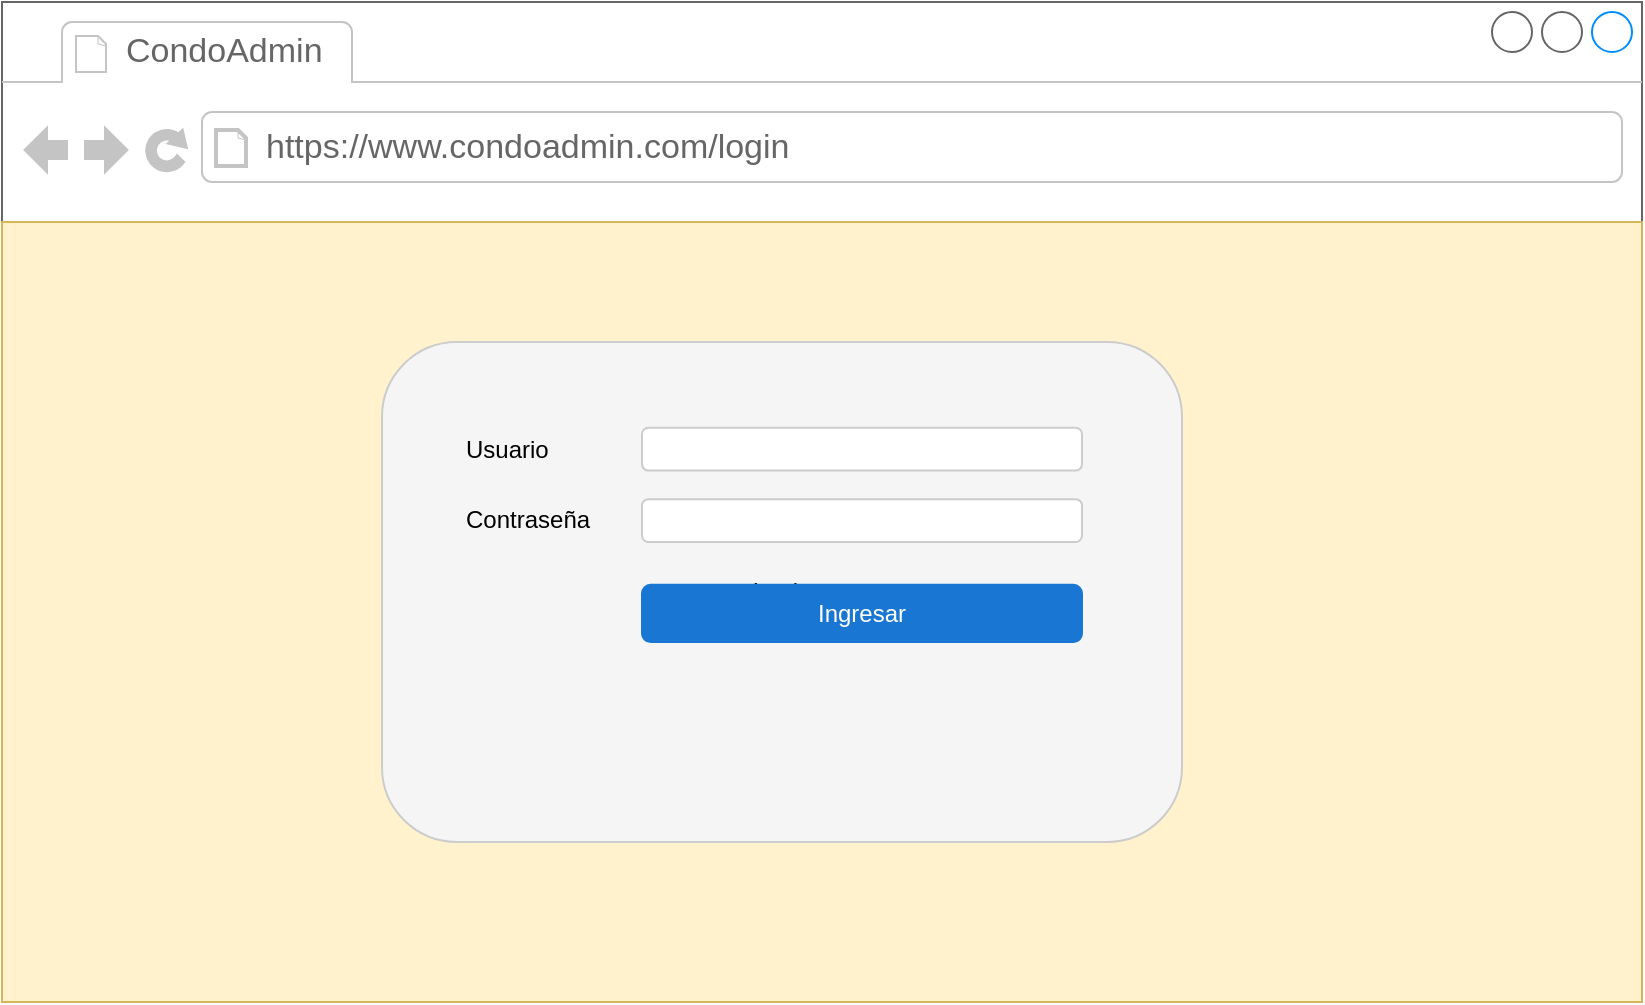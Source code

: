 <mxfile version="20.7.4" type="device" pages="5"><diagram name="Login" id="0"><mxGraphModel dx="1509" dy="2049" grid="1" gridSize="10" guides="1" tooltips="1" connect="1" arrows="1" fold="1" page="1" pageScale="1" pageWidth="827" pageHeight="1169" math="0" shadow="0"><root><mxCell id="0"/><mxCell id="1" parent="0"/><mxCell id="igcbZTISIRpfFJyYLSj3-8" value="" style="strokeWidth=1;shadow=0;dashed=0;align=center;html=1;shape=mxgraph.mockup.containers.browserWindow;rSize=0;strokeColor=#666666;strokeColor2=#008cff;strokeColor3=#c4c4c4;mainText=,;recursiveResize=0;" vertex="1" parent="1"><mxGeometry x="180" y="-50" width="820" height="490" as="geometry"/></mxCell><mxCell id="igcbZTISIRpfFJyYLSj3-9" value="CondoAdmin" style="strokeWidth=1;shadow=0;dashed=0;align=center;html=1;shape=mxgraph.mockup.containers.anchor;fontSize=17;fontColor=#666666;align=left;" vertex="1" parent="igcbZTISIRpfFJyYLSj3-8"><mxGeometry x="60" y="12" width="110" height="26" as="geometry"/></mxCell><mxCell id="igcbZTISIRpfFJyYLSj3-10" value="https://www.condoadmin.com/login" style="strokeWidth=1;shadow=0;dashed=0;align=center;html=1;shape=mxgraph.mockup.containers.anchor;rSize=0;fontSize=17;fontColor=#666666;align=left;" vertex="1" parent="igcbZTISIRpfFJyYLSj3-8"><mxGeometry x="130" y="60" width="250" height="26" as="geometry"/></mxCell><mxCell id="igcbZTISIRpfFJyYLSj3-23" value="" style="whiteSpace=wrap;html=1;fillColor=#fff2cc;strokeColor=#d6b656;" vertex="1" parent="1"><mxGeometry x="180" y="60" width="820" height="390" as="geometry"/></mxCell><mxCell id="2" value="Login" style="rounded=1;whiteSpace=wrap;html=1;fillColor=#f5f5f5;strokeColor=#cccccc;" parent="1" vertex="1"><mxGeometry x="370" y="120" width="400" height="250" as="geometry"/></mxCell><mxCell id="3" value="Usuario" style="text;html=1;align=left;verticalAlign=middle;" parent="2" vertex="1"><mxGeometry x="40" y="42.857" width="80" height="21.429" as="geometry"/></mxCell><mxCell id="4" value="" style="rounded=1;whiteSpace=wrap;html=1;fillColor=#ffffff;strokeColor=#cccccc;" parent="2" vertex="1"><mxGeometry x="130" y="42.857" width="220" height="21.429" as="geometry"/></mxCell><mxCell id="5" value="Contraseña" style="text;html=1;align=left;verticalAlign=middle;" parent="2" vertex="1"><mxGeometry x="40" y="78.571" width="80" height="21.429" as="geometry"/></mxCell><mxCell id="6" value="" style="rounded=1;whiteSpace=wrap;html=1;fillColor=#ffffff;strokeColor=#cccccc;" parent="2" vertex="1"><mxGeometry x="130" y="78.571" width="220" height="21.429" as="geometry"/></mxCell><mxCell id="7" value="Ingresar" style="rounded=1;whiteSpace=wrap;html=1;fillColor=#1976d2;fontColor=#ffffff;strokeColor=#1976d2;align=center;verticalAlign=middle;" parent="2" vertex="1"><mxGeometry x="130" y="121.429" width="220" height="28.571" as="geometry"/></mxCell></root></mxGraphModel></diagram><diagram name="Inicio" id="1"><mxGraphModel dx="2390" dy="2562" grid="1" gridSize="10" guides="1" tooltips="1" connect="1" arrows="1" fold="1" page="1" pageScale="1" pageWidth="827" pageHeight="1169" math="0" shadow="0"><root><mxCell id="0"/><mxCell id="1" parent="0"/><mxCell id="Rz-CWWTztJdeJSPc3ovM-14" value="" style="strokeWidth=1;shadow=0;dashed=0;align=center;html=1;shape=mxgraph.mockup.containers.browserWindow;rSize=0;strokeColor=#666666;strokeColor2=#008cff;strokeColor3=#c4c4c4;mainText=,;recursiveResize=0;" vertex="1" parent="1"><mxGeometry x="890" y="-200" width="1650" height="1060" as="geometry"/></mxCell><mxCell id="Rz-CWWTztJdeJSPc3ovM-15" value="CondoAdmin" style="strokeWidth=1;shadow=0;dashed=0;align=center;html=1;shape=mxgraph.mockup.containers.anchor;fontSize=17;fontColor=#666666;align=left;" vertex="1" parent="Rz-CWWTztJdeJSPc3ovM-14"><mxGeometry x="60" y="12" width="110" height="26" as="geometry"/></mxCell><mxCell id="Rz-CWWTztJdeJSPc3ovM-16" value="https://www.condoadmin.com/login" style="strokeWidth=1;shadow=0;dashed=0;align=center;html=1;shape=mxgraph.mockup.containers.anchor;rSize=0;fontSize=17;fontColor=#666666;align=left;" vertex="1" parent="Rz-CWWTztJdeJSPc3ovM-14"><mxGeometry x="130" y="60" width="250" height="26" as="geometry"/></mxCell><mxCell id="Rz-CWWTztJdeJSPc3ovM-17" value="" style="whiteSpace=wrap;html=1;fillColor=#fff2cc;strokeColor=#d6b656;" vertex="1" parent="1"><mxGeometry x="1130" y="-90" width="1410" height="940" as="geometry"/></mxCell><mxCell id="Rz-CWWTztJdeJSPc3ovM-152" value="" style="shape=ext;double=1;rounded=0;whiteSpace=wrap;html=1;fillColor=#647687;fontColor=#ffffff;strokeColor=#314354;" vertex="1" parent="1"><mxGeometry x="890" y="-90" width="240" height="940" as="geometry"/></mxCell><mxCell id="LFvtanO2FKmZdINJeOrz-5" value="" style="strokeWidth=1;shadow=0;dashed=0;align=center;html=1;shape=mxgraph.mockup.containers.rrect;rSize=0;strokeColor=#666666;" vertex="1" parent="1"><mxGeometry x="890" y="-40" width="240" height="80" as="geometry"/></mxCell><mxCell id="LFvtanO2FKmZdINJeOrz-6" value="&lt;font style=&quot;font-size: 22px;&quot;&gt;Inicio&lt;/font&gt;" style="strokeColor=inherit;fillColor=inherit;gradientColor=inherit;strokeWidth=1;shadow=0;dashed=0;align=center;html=1;shape=mxgraph.mockup.containers.rrect;rSize=0;fontSize=17;fontColor=#666666;fontStyle=1;resizeWidth=1;" vertex="1" parent="LFvtanO2FKmZdINJeOrz-5"><mxGeometry width="240" height="26" relative="1" as="geometry"/></mxCell><mxCell id="LFvtanO2FKmZdINJeOrz-7" value="&lt;font style=&quot;font-size: 22px;&quot;&gt;Expensas&lt;/font&gt;" style="strokeColor=#314354;fillColor=#647687;strokeWidth=1;shadow=0;dashed=0;align=center;html=1;shape=mxgraph.mockup.containers.rrect;rSize=0;fontSize=17;fontColor=#ffffff;fontStyle=1;resizeWidth=1;" vertex="1" parent="LFvtanO2FKmZdINJeOrz-5"><mxGeometry width="240" height="26" relative="1" as="geometry"><mxPoint y="26" as="offset"/></mxGeometry></mxCell><mxCell id="LFvtanO2FKmZdINJeOrz-10" value="&lt;span style=&quot;font-size: 22px;&quot;&gt;Reportes&lt;/span&gt;" style="strokeColor=#314354;fillColor=#647687;strokeWidth=1;shadow=0;dashed=0;align=center;html=1;shape=mxgraph.mockup.containers.rrect;rSize=0;fontSize=17;fontColor=#ffffff;fontStyle=1;resizeWidth=1;" vertex="1" parent="1"><mxGeometry x="890" y="12" width="240" height="26" as="geometry"/></mxCell><mxCell id="LFvtanO2FKmZdINJeOrz-12" value="" style="dashed=0;shape=mxgraph.gmdl.preferences;strokeColor=none;fillColor=#ffffff;" vertex="1" parent="1"><mxGeometry x="910" y="-67.5" width="24" height="16" as="geometry"/></mxCell><mxCell id="LFvtanO2FKmZdINJeOrz-22" value="" style="verticalLabelPosition=bottom;shadow=0;dashed=0;align=center;html=1;verticalAlign=top;strokeWidth=1;shape=mxgraph.mockup.containers.userMale;strokeColor=#666666;strokeColor2=#008cff;fontSize=22;" vertex="1" parent="1"><mxGeometry x="1241" y="-51.5" width="220" height="220" as="geometry"/></mxCell><mxCell id="LFvtanO2FKmZdINJeOrz-38" value="" style="shape=mxgraph.signs.travel.bank;html=1;pointerEvents=1;fillColor=#000000;strokeColor=none;verticalLabelPosition=bottom;verticalAlign=top;align=center;sketch=0;fontSize=22;" vertex="1" parent="1"><mxGeometry x="621" y="290" width="99" height="86" as="geometry"/></mxCell><mxCell id="LFvtanO2FKmZdINJeOrz-39" value="" style="shape=mxgraph.signs.transportation.car_4;html=1;pointerEvents=1;fillColor=#000000;strokeColor=none;verticalLabelPosition=bottom;verticalAlign=top;align=center;sketch=0;fontSize=22;" vertex="1" parent="1"><mxGeometry x="621" y="462" width="98" height="86" as="geometry"/></mxCell><mxCell id="LFvtanO2FKmZdINJeOrz-40" value="" style="shape=mxgraph.signs.travel.currency_exchange;html=1;pointerEvents=1;fillColor=#000000;strokeColor=none;verticalLabelPosition=bottom;verticalAlign=top;align=center;sketch=0;fontSize=22;" vertex="1" parent="1"><mxGeometry x="620" y="605" width="99" height="93" as="geometry"/></mxCell><mxCell id="LFvtanO2FKmZdINJeOrz-41" value="" style="shape=mxgraph.signs.travel.shops;html=1;pointerEvents=1;fillColor=#000000;strokeColor=none;verticalLabelPosition=bottom;verticalAlign=top;align=center;sketch=0;fontSize=22;" vertex="1" parent="1"><mxGeometry x="630" y="740" width="98" height="95" as="geometry"/></mxCell><mxCell id="LFvtanO2FKmZdINJeOrz-44" value="Juan Perez&#10;78945612&#10;Activo desde el 2022" style="shape=mxgraph.mockup.containers.marginRect;rectMarginTop=10;strokeColor=#666666;strokeWidth=1;dashed=0;rounded=1;arcSize=5;recursiveResize=0;fontSize=22;" vertex="1" parent="1"><mxGeometry x="1520" y="-60" width="740" height="230" as="geometry"/></mxCell><mxCell id="LFvtanO2FKmZdINJeOrz-45" value="Información" style="shape=rect;strokeColor=none;fillColor=#008cff;strokeWidth=1;dashed=0;rounded=1;arcSize=20;fontColor=#ffffff;fontSize=17;spacing=2;spacingTop=-2;align=left;autosize=1;spacingLeft=4;resizeWidth=0;resizeHeight=0;perimeter=none;" vertex="1" parent="LFvtanO2FKmZdINJeOrz-44"><mxGeometry x="5" width="110" height="30" as="geometry"/></mxCell><mxCell id="LFvtanO2FKmZdINJeOrz-46" value="" style="shape=mxgraph.mockup.containers.marginRect;rectMarginTop=10;strokeColor=#666666;strokeWidth=1;dashed=0;rounded=1;arcSize=5;recursiveResize=0;fontSize=22;" vertex="1" parent="1"><mxGeometry x="1270" y="272" width="959" height="468" as="geometry"/></mxCell><mxCell id="LFvtanO2FKmZdINJeOrz-47" value="Propiedades" style="shape=rect;strokeColor=none;fillColor=#008cff;strokeWidth=1;dashed=0;rounded=1;arcSize=20;fontColor=#ffffff;fontSize=17;spacing=2;spacingTop=-2;align=left;autosize=1;spacingLeft=4;resizeWidth=0;resizeHeight=0;perimeter=none;" vertex="1" parent="LFvtanO2FKmZdINJeOrz-46"><mxGeometry x="5" width="120" height="30" as="geometry"/></mxCell><mxCell id="LFvtanO2FKmZdINJeOrz-50" value="" style="shape=table;html=1;whiteSpace=wrap;startSize=0;container=1;collapsible=0;childLayout=tableLayout;fontSize=26;" vertex="1" parent="LFvtanO2FKmZdINJeOrz-46"><mxGeometry x="8" y="58" width="922" height="400" as="geometry"/></mxCell><mxCell id="LFvtanO2FKmZdINJeOrz-51" value="" style="shape=tableRow;horizontal=0;startSize=0;swimlaneHead=0;swimlaneBody=0;top=0;left=0;bottom=0;right=0;collapsible=0;dropTarget=0;fillColor=none;points=[[0,0.5],[1,0.5]];portConstraint=eastwest;fontSize=22;" vertex="1" parent="LFvtanO2FKmZdINJeOrz-50"><mxGeometry width="922" height="100" as="geometry"/></mxCell><mxCell id="LFvtanO2FKmZdINJeOrz-52" value="&lt;span style=&quot;color: rgba(0, 0, 0, 0); font-family: monospace; font-size: 0px; text-align: start;&quot;&gt;%3CmxGraphModel%3E%3Croot%3E%3CmxCell%20id%3D%220%22%2F%3E%3CmxCell%20id%3D%221%22%20parent%3D%220%22%2F%3E%3CmxCell%20id%3D%222%22%20value%3D%22%22%20style%3D%22shape%3Dmxgraph.signs.travel.bank%3Bhtml%3D1%3BpointerEvents%3D1%3BfillColor%3D%23000000%3BstrokeColor%3Dnone%3BverticalLabelPosition%3Dbottom%3BverticalAlign%3Dtop%3Balign%3Dcenter%3Bsketch%3D0%3BfontSize%3D22%3B%22%20vertex%3D%221%22%20parent%3D%221%22%3E%3CmxGeometry%20x%3D%22500%22%20y%3D%22664%22%20width%3D%2299%22%20height%3D%2286%22%20as%3D%22geometry%22%2F%3E%3C%2FmxCell%3E%3C%2Froot%3E%3C%2FmxGraphModel%3E&lt;/span&gt;" style="shape=partialRectangle;html=1;whiteSpace=wrap;connectable=0;fillColor=none;top=0;left=0;bottom=0;right=0;overflow=hidden;fontSize=22;" vertex="1" parent="LFvtanO2FKmZdINJeOrz-51"><mxGeometry width="138" height="100" as="geometry"><mxRectangle width="138" height="100" as="alternateBounds"/></mxGeometry></mxCell><mxCell id="LFvtanO2FKmZdINJeOrz-53" value="Departamento 1 A Torre 2" style="shape=partialRectangle;html=1;whiteSpace=wrap;connectable=0;fillColor=#fad9d5;top=0;left=0;bottom=0;right=0;overflow=hidden;fontSize=24;strokeColor=#ae4132;" vertex="1" parent="LFvtanO2FKmZdINJeOrz-51"><mxGeometry x="138" width="370" height="100" as="geometry"><mxRectangle width="370" height="100" as="alternateBounds"/></mxGeometry></mxCell><mxCell id="LFvtanO2FKmZdINJeOrz-92" value="Bs 800" style="shape=partialRectangle;html=1;whiteSpace=wrap;connectable=0;fillColor=#fad9d5;top=0;left=0;bottom=0;right=0;overflow=hidden;fontSize=24;strokeColor=#ae4132;" vertex="1" parent="LFvtanO2FKmZdINJeOrz-51"><mxGeometry x="508" width="414" height="100" as="geometry"><mxRectangle width="414" height="100" as="alternateBounds"/></mxGeometry></mxCell><mxCell id="LFvtanO2FKmZdINJeOrz-55" value="" style="shape=tableRow;horizontal=0;startSize=0;swimlaneHead=0;swimlaneBody=0;top=0;left=0;bottom=0;right=0;collapsible=0;dropTarget=0;fillColor=none;points=[[0,0.5],[1,0.5]];portConstraint=eastwest;fontSize=22;" vertex="1" parent="LFvtanO2FKmZdINJeOrz-50"><mxGeometry y="100" width="922" height="100" as="geometry"/></mxCell><mxCell id="LFvtanO2FKmZdINJeOrz-56" value="" style="shape=partialRectangle;html=1;whiteSpace=wrap;connectable=0;fillColor=none;top=0;left=0;bottom=0;right=0;overflow=hidden;fontSize=22;" vertex="1" parent="LFvtanO2FKmZdINJeOrz-55"><mxGeometry width="138" height="100" as="geometry"><mxRectangle width="138" height="100" as="alternateBounds"/></mxGeometry></mxCell><mxCell id="LFvtanO2FKmZdINJeOrz-57" value="Parqueo 45" style="shape=partialRectangle;html=1;whiteSpace=wrap;connectable=0;fillColor=none;top=0;left=0;bottom=0;right=0;overflow=hidden;fontSize=24;" vertex="1" parent="LFvtanO2FKmZdINJeOrz-55"><mxGeometry x="138" width="370" height="100" as="geometry"><mxRectangle width="370" height="100" as="alternateBounds"/></mxGeometry></mxCell><mxCell id="LFvtanO2FKmZdINJeOrz-93" value="Bs 0.0" style="shape=partialRectangle;html=1;whiteSpace=wrap;connectable=0;fillColor=none;top=0;left=0;bottom=0;right=0;overflow=hidden;fontSize=24;" vertex="1" parent="LFvtanO2FKmZdINJeOrz-55"><mxGeometry x="508" width="414" height="100" as="geometry"><mxRectangle width="414" height="100" as="alternateBounds"/></mxGeometry></mxCell><mxCell id="LFvtanO2FKmZdINJeOrz-59" value="" style="shape=tableRow;horizontal=0;startSize=0;swimlaneHead=0;swimlaneBody=0;top=0;left=0;bottom=0;right=0;collapsible=0;dropTarget=0;fillColor=none;points=[[0,0.5],[1,0.5]];portConstraint=eastwest;fontSize=22;" vertex="1" parent="LFvtanO2FKmZdINJeOrz-50"><mxGeometry y="200" width="922" height="100" as="geometry"/></mxCell><mxCell id="LFvtanO2FKmZdINJeOrz-60" value="" style="shape=partialRectangle;html=1;whiteSpace=wrap;connectable=0;fillColor=none;top=0;left=0;bottom=0;right=0;overflow=hidden;fontSize=22;" vertex="1" parent="LFvtanO2FKmZdINJeOrz-59"><mxGeometry width="138" height="100" as="geometry"><mxRectangle width="138" height="100" as="alternateBounds"/></mxGeometry></mxCell><mxCell id="LFvtanO2FKmZdINJeOrz-61" value="Tienda 2" style="shape=partialRectangle;html=1;whiteSpace=wrap;connectable=0;fillColor=#f8cecc;top=0;left=0;bottom=0;right=0;overflow=hidden;fontSize=24;strokeColor=#b85450;" vertex="1" parent="LFvtanO2FKmZdINJeOrz-59"><mxGeometry x="138" width="370" height="100" as="geometry"><mxRectangle width="370" height="100" as="alternateBounds"/></mxGeometry></mxCell><mxCell id="LFvtanO2FKmZdINJeOrz-94" value="Bs 300" style="shape=partialRectangle;html=1;whiteSpace=wrap;connectable=0;fillColor=#f8cecc;top=0;left=0;bottom=0;right=0;overflow=hidden;fontSize=24;strokeColor=#b85450;" vertex="1" parent="LFvtanO2FKmZdINJeOrz-59"><mxGeometry x="508" width="414" height="100" as="geometry"><mxRectangle width="414" height="100" as="alternateBounds"/></mxGeometry></mxCell><mxCell id="LFvtanO2FKmZdINJeOrz-75" style="shape=tableRow;horizontal=0;startSize=0;swimlaneHead=0;swimlaneBody=0;top=0;left=0;bottom=0;right=0;collapsible=0;dropTarget=0;fillColor=none;points=[[0,0.5],[1,0.5]];portConstraint=eastwest;fontSize=22;" vertex="1" parent="LFvtanO2FKmZdINJeOrz-50"><mxGeometry y="300" width="922" height="100" as="geometry"/></mxCell><mxCell id="LFvtanO2FKmZdINJeOrz-76" style="shape=partialRectangle;html=1;whiteSpace=wrap;connectable=0;fillColor=none;top=0;left=0;bottom=0;right=0;overflow=hidden;fontSize=22;" vertex="1" parent="LFvtanO2FKmZdINJeOrz-75"><mxGeometry width="138" height="100" as="geometry"><mxRectangle width="138" height="100" as="alternateBounds"/></mxGeometry></mxCell><mxCell id="LFvtanO2FKmZdINJeOrz-77" value="Baulera 12" style="shape=partialRectangle;html=1;whiteSpace=wrap;connectable=0;fillColor=none;top=0;left=0;bottom=0;right=0;overflow=hidden;fontSize=24;" vertex="1" parent="LFvtanO2FKmZdINJeOrz-75"><mxGeometry x="138" width="370" height="100" as="geometry"><mxRectangle width="370" height="100" as="alternateBounds"/></mxGeometry></mxCell><mxCell id="LFvtanO2FKmZdINJeOrz-95" value="Bs 0.0" style="shape=partialRectangle;html=1;whiteSpace=wrap;connectable=0;fillColor=none;top=0;left=0;bottom=0;right=0;overflow=hidden;fontSize=24;" vertex="1" parent="LFvtanO2FKmZdINJeOrz-75"><mxGeometry x="508" width="414" height="100" as="geometry"><mxRectangle width="414" height="100" as="alternateBounds"/></mxGeometry></mxCell><mxCell id="LFvtanO2FKmZdINJeOrz-63" value="" style="shape=mxgraph.signs.travel.bank;html=1;pointerEvents=1;fillColor=#000000;strokeColor=none;verticalLabelPosition=bottom;verticalAlign=top;align=center;sketch=0;fontSize=22;aspect=fixed;" vertex="1" parent="LFvtanO2FKmZdINJeOrz-46"><mxGeometry x="28" y="68" width="80" height="69.49" as="geometry"/></mxCell><mxCell id="LFvtanO2FKmZdINJeOrz-64" value="" style="shape=mxgraph.signs.transportation.car_4;html=1;pointerEvents=1;fillColor=#000000;strokeColor=none;verticalLabelPosition=bottom;verticalAlign=top;align=center;sketch=0;fontSize=22;aspect=fixed;" vertex="1" parent="LFvtanO2FKmZdINJeOrz-46"><mxGeometry x="29" y="168" width="80" height="70.2" as="geometry"/></mxCell><mxCell id="LFvtanO2FKmZdINJeOrz-78" value="" style="shape=mxgraph.signs.travel.shops;html=1;pointerEvents=1;fillColor=#000000;strokeColor=none;verticalLabelPosition=bottom;verticalAlign=top;align=center;sketch=0;fontSize=22;aspect=fixed;" vertex="1" parent="LFvtanO2FKmZdINJeOrz-46"><mxGeometry x="38" y="365" width="80" height="77.55" as="geometry"/></mxCell><mxCell id="LFvtanO2FKmZdINJeOrz-65" value="" style="shape=mxgraph.signs.travel.currency_exchange;html=1;pointerEvents=1;fillColor=#000000;strokeColor=none;verticalLabelPosition=bottom;verticalAlign=top;align=center;sketch=0;fontSize=22;aspect=fixed;" vertex="1" parent="LFvtanO2FKmZdINJeOrz-46"><mxGeometry x="37.5" y="270" width="80" height="75.14" as="geometry"/></mxCell><mxCell id="LFvtanO2FKmZdINJeOrz-91" value="" style="verticalLabelPosition=bottom;shadow=0;dashed=0;align=center;html=1;verticalAlign=top;strokeWidth=1;shape=mxgraph.mockup.navigation.scrollBar;strokeColor=#999999;barPos=20;fillColor2=#99ddff;strokeColor2=none;direction=north;fontSize=24;" vertex="1" parent="LFvtanO2FKmZdINJeOrz-46"><mxGeometry x="930" y="58" width="20" height="402" as="geometry"/></mxCell></root></mxGraphModel></diagram><diagram id="FAxcCTNJOQrnuw7TE42n" name="Expensas"><mxGraphModel dx="943" dy="2145" grid="1" gridSize="10" guides="1" tooltips="1" connect="1" arrows="1" fold="1" page="1" pageScale="1" pageWidth="850" pageHeight="1100" math="0" shadow="0"><root><mxCell id="0"/><mxCell id="1" parent="0"/><mxCell id="BjXwKVeTLhh9UN_F62Wo-1" value="" style="strokeWidth=1;shadow=0;dashed=0;align=center;html=1;shape=mxgraph.mockup.containers.browserWindow;rSize=0;strokeColor=#666666;strokeColor2=#008cff;strokeColor3=#c4c4c4;mainText=,;recursiveResize=0;" vertex="1" parent="1"><mxGeometry x="890" y="-200" width="1650" height="1060" as="geometry"/></mxCell><mxCell id="BjXwKVeTLhh9UN_F62Wo-2" value="CondoAdmin" style="strokeWidth=1;shadow=0;dashed=0;align=center;html=1;shape=mxgraph.mockup.containers.anchor;fontSize=17;fontColor=#666666;align=left;" vertex="1" parent="BjXwKVeTLhh9UN_F62Wo-1"><mxGeometry x="60" y="12" width="110" height="26" as="geometry"/></mxCell><mxCell id="BjXwKVeTLhh9UN_F62Wo-3" value="https://www.condoadmin.com/login" style="strokeWidth=1;shadow=0;dashed=0;align=center;html=1;shape=mxgraph.mockup.containers.anchor;rSize=0;fontSize=17;fontColor=#666666;align=left;" vertex="1" parent="BjXwKVeTLhh9UN_F62Wo-1"><mxGeometry x="130" y="60" width="250" height="26" as="geometry"/></mxCell><mxCell id="BjXwKVeTLhh9UN_F62Wo-4" value="" style="whiteSpace=wrap;html=1;fillColor=#fff2cc;strokeColor=#d6b656;" vertex="1" parent="1"><mxGeometry x="1130" y="-90" width="1410" height="940" as="geometry"/></mxCell><mxCell id="BjXwKVeTLhh9UN_F62Wo-5" value="" style="shape=ext;double=1;rounded=0;whiteSpace=wrap;html=1;fillColor=#647687;fontColor=#ffffff;strokeColor=#314354;" vertex="1" parent="1"><mxGeometry x="890" y="-90" width="240" height="940" as="geometry"/></mxCell><mxCell id="BjXwKVeTLhh9UN_F62Wo-6" value="" style="strokeWidth=1;shadow=0;dashed=0;align=center;html=1;shape=mxgraph.mockup.containers.rrect;rSize=0;strokeColor=#666666;" vertex="1" parent="1"><mxGeometry x="890" y="-40" width="240" height="80" as="geometry"/></mxCell><mxCell id="BjXwKVeTLhh9UN_F62Wo-7" value="&lt;font style=&quot;font-size: 22px;&quot;&gt;Inicio&lt;/font&gt;" style="strokeColor=#314354;fillColor=#647687;strokeWidth=1;shadow=0;dashed=0;align=center;html=1;shape=mxgraph.mockup.containers.rrect;rSize=0;fontSize=17;fontColor=#ffffff;fontStyle=1;resizeWidth=1;" vertex="1" parent="BjXwKVeTLhh9UN_F62Wo-6"><mxGeometry width="240" height="26" relative="1" as="geometry"/></mxCell><mxCell id="BjXwKVeTLhh9UN_F62Wo-8" value="&lt;font style=&quot;font-size: 22px;&quot;&gt;Expensas&lt;/font&gt;" style="strokeWidth=1;shadow=0;dashed=0;align=center;html=1;shape=mxgraph.mockup.containers.rrect;rSize=0;fontSize=17;fontStyle=1;resizeWidth=1;" vertex="1" parent="BjXwKVeTLhh9UN_F62Wo-6"><mxGeometry width="240" height="26" relative="1" as="geometry"><mxPoint y="26" as="offset"/></mxGeometry></mxCell><mxCell id="BjXwKVeTLhh9UN_F62Wo-9" value="&lt;span style=&quot;font-size: 22px;&quot;&gt;Reportes&lt;/span&gt;" style="strokeColor=#314354;fillColor=#647687;strokeWidth=1;shadow=0;dashed=0;align=center;html=1;shape=mxgraph.mockup.containers.rrect;rSize=0;fontSize=17;fontColor=#ffffff;fontStyle=1;resizeWidth=1;" vertex="1" parent="1"><mxGeometry x="890" y="12" width="240" height="26" as="geometry"/></mxCell><mxCell id="BjXwKVeTLhh9UN_F62Wo-10" value="" style="dashed=0;shape=mxgraph.gmdl.preferences;strokeColor=none;fillColor=#ffffff;" vertex="1" parent="1"><mxGeometry x="910" y="-67.5" width="24" height="16" as="geometry"/></mxCell><mxCell id="BjXwKVeTLhh9UN_F62Wo-12" value="" style="shape=mxgraph.mockup.containers.marginRect;rectMarginTop=10;strokeColor=#666666;strokeWidth=1;dashed=0;rounded=1;arcSize=5;recursiveResize=0;fontSize=22;" vertex="1" parent="1"><mxGeometry x="1210" y="240" width="960" height="535" as="geometry"/></mxCell><mxCell id="BjXwKVeTLhh9UN_F62Wo-13" value="Actualizar Pago" style="shape=rect;strokeColor=none;fillColor=#008cff;strokeWidth=1;dashed=0;rounded=1;arcSize=20;fontColor=#ffffff;fontSize=17;spacing=2;spacingTop=-2;align=left;autosize=1;spacingLeft=4;resizeWidth=0;resizeHeight=0;perimeter=none;" vertex="1" parent="BjXwKVeTLhh9UN_F62Wo-12"><mxGeometry x="5" width="140" height="30" as="geometry"/></mxCell><mxCell id="BjXwKVeTLhh9UN_F62Wo-42" value="Fecha" style="fillColor=none;strokeColor=none;html=1;fontSize=11;fontStyle=0;align=left;fontColor=#596780;fontStyle=1;fontSize=11;sketch=1;hachureGap=4;pointerEvents=0;fontFamily=Architects Daughter;fontSource=https%3A%2F%2Ffonts.googleapis.com%2Fcss%3Ffamily%3DArchitects%2BDaughter;" vertex="1" parent="BjXwKVeTLhh9UN_F62Wo-12"><mxGeometry x="39" y="58" width="240" height="20" as="geometry"/></mxCell><mxCell id="BjXwKVeTLhh9UN_F62Wo-43" value="04/12/2025" style="rounded=1;arcSize=9;fillColor=#F7F8F9;align=left;spacingLeft=5;strokeColor=#DEE1E6;html=1;strokeWidth=2;fontColor=#596780;fontSize=12;sketch=1;hachureGap=4;pointerEvents=0;fontFamily=Architects Daughter;fontSource=https%3A%2F%2Ffonts.googleapis.com%2Fcss%3Ffamily%3DArchitects%2BDaughter;" vertex="1" parent="BjXwKVeTLhh9UN_F62Wo-12"><mxGeometry x="39" y="83" width="201" height="33" as="geometry"/></mxCell><mxCell id="BjXwKVeTLhh9UN_F62Wo-44" value="" style="shape=mxgraph.gmdl.calendar;fillColor=#5A6881;strokeColor=none;sketch=0;hachureGap=4;pointerEvents=0;fontFamily=Architects Daughter;fontSource=https%3A%2F%2Ffonts.googleapis.com%2Fcss%3Ffamily%3DArchitects%2BDaughter;fontSize=20;" vertex="1" parent="BjXwKVeTLhh9UN_F62Wo-43"><mxGeometry x="1" y="0.5" width="18" height="18" relative="1" as="geometry"><mxPoint x="-29" y="-9" as="offset"/></mxGeometry></mxCell><mxCell id="BjXwKVeTLhh9UN_F62Wo-45" value="Mensaje" style="fillColor=none;strokeColor=none;html=1;fontSize=11;fontStyle=0;align=left;fontColor=#596780;fontStyle=1;fontSize=11;sketch=1;hachureGap=4;pointerEvents=0;fontFamily=Architects Daughter;fontSource=https%3A%2F%2Ffonts.googleapis.com%2Fcss%3Ffamily%3DArchitects%2BDaughter;" vertex="1" parent="BjXwKVeTLhh9UN_F62Wo-12"><mxGeometry x="40" y="147.5" width="240" height="20" as="geometry"/></mxCell><mxCell id="BjXwKVeTLhh9UN_F62Wo-49" value="&lt;font style=&quot;font-size: 18px;&quot;&gt;Lorem ipsum dolor sit amet, consectetur adipiscing elit. Sed euismod, urna eu tincidunt consectetur, nisi nisl aliquam enim, eget facilisis enim sapien eu justo. Pellentesque habitant morbi tristique senectus et netus et malesuada fames ac turpis egestas. Suspendisse potenti.&lt;/font&gt;" style="shape=ext;double=1;rounded=0;whiteSpace=wrap;html=1;fontSize=24;" vertex="1" parent="BjXwKVeTLhh9UN_F62Wo-12"><mxGeometry x="39" y="175" width="321" height="265" as="geometry"/></mxCell><mxCell id="BjXwKVeTLhh9UN_F62Wo-82" value="Comprobante" style="fillColor=none;strokeColor=none;html=1;fontSize=11;fontStyle=0;align=left;fontColor=#596780;fontStyle=1;fontSize=11;sketch=1;hachureGap=4;pointerEvents=0;fontFamily=Architects Daughter;fontSource=https%3A%2F%2Ffonts.googleapis.com%2Fcss%3Ffamily%3DArchitects%2BDaughter;" vertex="1" parent="BjXwKVeTLhh9UN_F62Wo-12"><mxGeometry x="540" y="58" width="240" height="20" as="geometry"/></mxCell><mxCell id="BjXwKVeTLhh9UN_F62Wo-83" value="" style="verticalLabelPosition=bottom;shadow=0;dashed=0;align=center;html=1;verticalAlign=top;strokeWidth=1;shape=mxgraph.mockup.forms.colorPicker;chosenColor=#aaddff;fontSize=18;" vertex="1" parent="BjXwKVeTLhh9UN_F62Wo-12"><mxGeometry x="510" y="115" width="380" height="305" as="geometry"/></mxCell><mxCell id="BjXwKVeTLhh9UN_F62Wo-14" value="" style="shape=mxgraph.mockup.containers.marginRect;rectMarginTop=10;strokeColor=#666666;strokeWidth=1;dashed=0;rounded=1;arcSize=5;recursiveResize=0;fontSize=22;" vertex="1" parent="1"><mxGeometry x="1220" y="-60" width="959" height="290" as="geometry"/></mxCell><mxCell id="BjXwKVeTLhh9UN_F62Wo-15" value="Propiedades" style="shape=rect;strokeColor=none;fillColor=#008cff;strokeWidth=1;dashed=0;rounded=1;arcSize=20;fontColor=#ffffff;fontSize=17;spacing=2;spacingTop=-2;align=left;autosize=1;spacingLeft=4;resizeWidth=0;resizeHeight=0;perimeter=none;" vertex="1" parent="BjXwKVeTLhh9UN_F62Wo-14"><mxGeometry x="5" width="120" height="30" as="geometry"/></mxCell><mxCell id="BjXwKVeTLhh9UN_F62Wo-16" value="" style="shape=table;html=1;whiteSpace=wrap;startSize=0;container=1;collapsible=0;childLayout=tableLayout;fontSize=26;" vertex="1" parent="BjXwKVeTLhh9UN_F62Wo-14"><mxGeometry x="8" y="58" width="922" height="222" as="geometry"/></mxCell><mxCell id="BjXwKVeTLhh9UN_F62Wo-17" value="" style="shape=tableRow;horizontal=0;startSize=0;swimlaneHead=0;swimlaneBody=0;top=0;left=0;bottom=0;right=0;collapsible=0;dropTarget=0;fillColor=none;points=[[0,0.5],[1,0.5]];portConstraint=eastwest;fontSize=22;" vertex="1" parent="BjXwKVeTLhh9UN_F62Wo-16"><mxGeometry width="922" height="52" as="geometry"/></mxCell><mxCell id="BjXwKVeTLhh9UN_F62Wo-18" value="&lt;span style=&quot;color: rgba(0, 0, 0, 0); font-family: monospace; font-size: 0px; text-align: start;&quot;&gt;%3CmxGraphModel%3E%3Croot%3E%3CmxCell%20id%3D%220%22%2F%3E%3CmxCell%20id%3D%221%22%20parent%3D%220%22%2F%3E%3CmxCell%20id%3D%222%22%20value%3D%22%22%20style%3D%22shape%3Dmxgraph.signs.travel.bank%3Bhtml%3D1%3BpointerEvents%3D1%3BfillColor%3D%23000000%3BstrokeColor%3Dnone%3BverticalLabelPosition%3Dbottom%3BverticalAlign%3Dtop%3Balign%3Dcenter%3Bsketch%3D0%3BfontSize%3D22%3B%22%20vertex%3D%221%22%20parent%3D%221%22%3E%3CmxGeometry%20x%3D%22500%22%20y%3D%22664%22%20width%3D%2299%22%20height%3D%2286%22%20as%3D%22geometry%22%2F%3E%3C%2FmxCell%3E%3C%2Froot%3E%3C%2FmxGraphModel%3E&lt;/span&gt;" style="shape=partialRectangle;html=1;whiteSpace=wrap;connectable=0;fillColor=none;top=0;left=0;bottom=0;right=0;overflow=hidden;fontSize=22;" vertex="1" parent="BjXwKVeTLhh9UN_F62Wo-17"><mxGeometry width="138" height="52" as="geometry"><mxRectangle width="138" height="52" as="alternateBounds"/></mxGeometry></mxCell><mxCell id="BjXwKVeTLhh9UN_F62Wo-19" value="Departamento 1 A Torre 2" style="shape=partialRectangle;html=1;whiteSpace=wrap;connectable=0;fillColor=none;top=0;left=0;bottom=0;right=0;overflow=hidden;fontSize=18;" vertex="1" parent="BjXwKVeTLhh9UN_F62Wo-17"><mxGeometry x="138" width="370" height="52" as="geometry"><mxRectangle width="370" height="52" as="alternateBounds"/></mxGeometry></mxCell><mxCell id="BjXwKVeTLhh9UN_F62Wo-20" value="Bs 0.0" style="shape=partialRectangle;html=1;whiteSpace=wrap;connectable=0;fillColor=none;top=0;left=0;bottom=0;right=0;overflow=hidden;fontSize=18;" vertex="1" parent="BjXwKVeTLhh9UN_F62Wo-17"><mxGeometry x="508" width="414" height="52" as="geometry"><mxRectangle width="414" height="52" as="alternateBounds"/></mxGeometry></mxCell><mxCell id="BjXwKVeTLhh9UN_F62Wo-21" value="" style="shape=tableRow;horizontal=0;startSize=0;swimlaneHead=0;swimlaneBody=0;top=0;left=0;bottom=0;right=0;collapsible=0;dropTarget=0;fillColor=none;points=[[0,0.5],[1,0.5]];portConstraint=eastwest;fontSize=22;" vertex="1" parent="BjXwKVeTLhh9UN_F62Wo-16"><mxGeometry y="52" width="922" height="60" as="geometry"/></mxCell><mxCell id="BjXwKVeTLhh9UN_F62Wo-22" value="" style="shape=partialRectangle;html=1;whiteSpace=wrap;connectable=0;fillColor=none;top=0;left=0;bottom=0;right=0;overflow=hidden;fontSize=22;" vertex="1" parent="BjXwKVeTLhh9UN_F62Wo-21"><mxGeometry width="138" height="60" as="geometry"><mxRectangle width="138" height="60" as="alternateBounds"/></mxGeometry></mxCell><mxCell id="BjXwKVeTLhh9UN_F62Wo-23" value="&lt;font style=&quot;font-size: 18px;&quot;&gt;Parqueo 45&lt;/font&gt;" style="shape=partialRectangle;html=1;whiteSpace=wrap;connectable=0;fillColor=none;top=0;left=0;bottom=0;right=0;overflow=hidden;fontSize=24;" vertex="1" parent="BjXwKVeTLhh9UN_F62Wo-21"><mxGeometry x="138" width="370" height="60" as="geometry"><mxRectangle width="370" height="60" as="alternateBounds"/></mxGeometry></mxCell><mxCell id="BjXwKVeTLhh9UN_F62Wo-24" value="Bs 0.0" style="shape=partialRectangle;html=1;whiteSpace=wrap;connectable=0;fillColor=none;top=0;left=0;bottom=0;right=0;overflow=hidden;fontSize=18;" vertex="1" parent="BjXwKVeTLhh9UN_F62Wo-21"><mxGeometry x="508" width="414" height="60" as="geometry"><mxRectangle width="414" height="60" as="alternateBounds"/></mxGeometry></mxCell><mxCell id="BjXwKVeTLhh9UN_F62Wo-25" value="" style="shape=tableRow;horizontal=0;startSize=0;swimlaneHead=0;swimlaneBody=0;top=0;left=0;bottom=0;right=0;collapsible=0;dropTarget=0;fillColor=none;points=[[0,0.5],[1,0.5]];portConstraint=eastwest;fontSize=22;" vertex="1" parent="BjXwKVeTLhh9UN_F62Wo-16"><mxGeometry y="112" width="922" height="50" as="geometry"/></mxCell><mxCell id="BjXwKVeTLhh9UN_F62Wo-26" value="" style="shape=partialRectangle;html=1;whiteSpace=wrap;connectable=0;fillColor=none;top=0;left=0;bottom=0;right=0;overflow=hidden;fontSize=22;" vertex="1" parent="BjXwKVeTLhh9UN_F62Wo-25"><mxGeometry width="138" height="50" as="geometry"><mxRectangle width="138" height="50" as="alternateBounds"/></mxGeometry></mxCell><mxCell id="BjXwKVeTLhh9UN_F62Wo-27" value="Tienda 2" style="shape=partialRectangle;html=1;whiteSpace=wrap;connectable=0;fillColor=#f8cecc;top=0;left=0;bottom=0;right=0;overflow=hidden;fontSize=18;strokeColor=#b85450;" vertex="1" parent="BjXwKVeTLhh9UN_F62Wo-25"><mxGeometry x="138" width="370" height="50" as="geometry"><mxRectangle width="370" height="50" as="alternateBounds"/></mxGeometry></mxCell><mxCell id="BjXwKVeTLhh9UN_F62Wo-28" value="Bs 300" style="shape=partialRectangle;html=1;whiteSpace=wrap;connectable=0;fillColor=#f8cecc;top=0;left=0;bottom=0;right=0;overflow=hidden;fontSize=18;strokeColor=#b85450;" vertex="1" parent="BjXwKVeTLhh9UN_F62Wo-25"><mxGeometry x="508" width="414" height="50" as="geometry"><mxRectangle width="414" height="50" as="alternateBounds"/></mxGeometry></mxCell><mxCell id="BjXwKVeTLhh9UN_F62Wo-29" style="shape=tableRow;horizontal=0;startSize=0;swimlaneHead=0;swimlaneBody=0;top=0;left=0;bottom=0;right=0;collapsible=0;dropTarget=0;fillColor=none;points=[[0,0.5],[1,0.5]];portConstraint=eastwest;fontSize=22;" vertex="1" parent="BjXwKVeTLhh9UN_F62Wo-16"><mxGeometry y="162" width="922" height="60" as="geometry"/></mxCell><mxCell id="BjXwKVeTLhh9UN_F62Wo-30" style="shape=partialRectangle;html=1;whiteSpace=wrap;connectable=0;fillColor=none;top=0;left=0;bottom=0;right=0;overflow=hidden;fontSize=22;" vertex="1" parent="BjXwKVeTLhh9UN_F62Wo-29"><mxGeometry width="138" height="60" as="geometry"><mxRectangle width="138" height="60" as="alternateBounds"/></mxGeometry></mxCell><mxCell id="BjXwKVeTLhh9UN_F62Wo-31" value="Baulera 12" style="shape=partialRectangle;html=1;whiteSpace=wrap;connectable=0;fillColor=none;top=0;left=0;bottom=0;right=0;overflow=hidden;fontSize=18;" vertex="1" parent="BjXwKVeTLhh9UN_F62Wo-29"><mxGeometry x="138" width="370" height="60" as="geometry"><mxRectangle width="370" height="60" as="alternateBounds"/></mxGeometry></mxCell><mxCell id="BjXwKVeTLhh9UN_F62Wo-32" value="Bs 0.0" style="shape=partialRectangle;html=1;whiteSpace=wrap;connectable=0;fillColor=none;top=0;left=0;bottom=0;right=0;overflow=hidden;fontSize=18;" vertex="1" parent="BjXwKVeTLhh9UN_F62Wo-29"><mxGeometry x="508" width="414" height="60" as="geometry"><mxRectangle width="414" height="60" as="alternateBounds"/></mxGeometry></mxCell><mxCell id="BjXwKVeTLhh9UN_F62Wo-33" value="" style="shape=mxgraph.signs.travel.bank;html=1;pointerEvents=1;fillColor=#000000;strokeColor=none;verticalLabelPosition=bottom;verticalAlign=top;align=center;sketch=0;fontSize=22;aspect=fixed;" vertex="1" parent="BjXwKVeTLhh9UN_F62Wo-14"><mxGeometry x="55" y="68" width="40" height="34.75" as="geometry"/></mxCell><mxCell id="BjXwKVeTLhh9UN_F62Wo-34" value="" style="shape=mxgraph.signs.transportation.car_4;html=1;pointerEvents=1;fillColor=#000000;strokeColor=none;verticalLabelPosition=bottom;verticalAlign=top;align=center;sketch=0;fontSize=22;aspect=fixed;" vertex="1" parent="BjXwKVeTLhh9UN_F62Wo-14"><mxGeometry x="55" y="130" width="40" height="35.1" as="geometry"/></mxCell><mxCell id="BjXwKVeTLhh9UN_F62Wo-35" value="" style="shape=mxgraph.signs.travel.shops;html=1;pointerEvents=1;fillColor=#000000;strokeColor=none;verticalLabelPosition=bottom;verticalAlign=top;align=center;sketch=0;fontSize=22;aspect=fixed;" vertex="1" parent="BjXwKVeTLhh9UN_F62Wo-14"><mxGeometry x="55" y="230" width="40" height="38.78" as="geometry"/></mxCell><mxCell id="BjXwKVeTLhh9UN_F62Wo-36" value="" style="shape=mxgraph.signs.travel.currency_exchange;html=1;pointerEvents=1;fillColor=#000000;strokeColor=none;verticalLabelPosition=bottom;verticalAlign=top;align=center;sketch=0;fontSize=22;aspect=fixed;" vertex="1" parent="BjXwKVeTLhh9UN_F62Wo-14"><mxGeometry x="55" y="180" width="40" height="37.57" as="geometry"/></mxCell><mxCell id="BjXwKVeTLhh9UN_F62Wo-37" value="" style="verticalLabelPosition=bottom;shadow=0;dashed=0;align=center;html=1;verticalAlign=top;strokeWidth=1;shape=mxgraph.mockup.navigation.scrollBar;strokeColor=#999999;barPos=20;fillColor2=#99ddff;strokeColor2=none;direction=north;fontSize=24;" vertex="1" parent="BjXwKVeTLhh9UN_F62Wo-14"><mxGeometry x="930" y="58" width="20" height="222" as="geometry"/></mxCell></root></mxGraphModel></diagram><diagram name="Reportes" id="CFaG5m07sbzf_SVE1Mhu"><mxGraphModel dx="397" dy="1827" grid="1" gridSize="10" guides="1" tooltips="1" connect="1" arrows="1" fold="1" page="1" pageScale="1" pageWidth="850" pageHeight="1100" math="0" shadow="0"><root><mxCell id="KEuLIKSMuIUPwbl0I_06-0"/><mxCell id="KEuLIKSMuIUPwbl0I_06-1" parent="KEuLIKSMuIUPwbl0I_06-0"/><mxCell id="KEuLIKSMuIUPwbl0I_06-2" value="" style="strokeWidth=1;shadow=0;dashed=0;align=center;html=1;shape=mxgraph.mockup.containers.browserWindow;rSize=0;strokeColor=#666666;strokeColor2=#008cff;strokeColor3=#c4c4c4;mainText=,;recursiveResize=0;" vertex="1" parent="KEuLIKSMuIUPwbl0I_06-1"><mxGeometry x="890" y="-200" width="1650" height="1060" as="geometry"/></mxCell><mxCell id="KEuLIKSMuIUPwbl0I_06-3" value="CondoAdmin" style="strokeWidth=1;shadow=0;dashed=0;align=center;html=1;shape=mxgraph.mockup.containers.anchor;fontSize=17;fontColor=#666666;align=left;" vertex="1" parent="KEuLIKSMuIUPwbl0I_06-2"><mxGeometry x="60" y="12" width="110" height="26" as="geometry"/></mxCell><mxCell id="KEuLIKSMuIUPwbl0I_06-4" value="https://www.condoadmin.com/login" style="strokeWidth=1;shadow=0;dashed=0;align=center;html=1;shape=mxgraph.mockup.containers.anchor;rSize=0;fontSize=17;fontColor=#666666;align=left;" vertex="1" parent="KEuLIKSMuIUPwbl0I_06-2"><mxGeometry x="130" y="60" width="250" height="26" as="geometry"/></mxCell><mxCell id="KEuLIKSMuIUPwbl0I_06-5" value="" style="whiteSpace=wrap;html=1;fillColor=#fff2cc;strokeColor=#d6b656;" vertex="1" parent="KEuLIKSMuIUPwbl0I_06-2"><mxGeometry x="240" y="100" width="1410" height="940" as="geometry"/></mxCell><mxCell id="KEuLIKSMuIUPwbl0I_06-6" value="" style="shape=ext;double=1;rounded=0;whiteSpace=wrap;html=1;fillColor=#647687;fontColor=#ffffff;strokeColor=#314354;" vertex="1" parent="KEuLIKSMuIUPwbl0I_06-1"><mxGeometry x="890" y="-90" width="240" height="940" as="geometry"/></mxCell><mxCell id="KEuLIKSMuIUPwbl0I_06-7" value="" style="strokeWidth=1;shadow=0;dashed=0;align=center;html=1;shape=mxgraph.mockup.containers.rrect;rSize=0;strokeColor=#666666;" vertex="1" parent="KEuLIKSMuIUPwbl0I_06-1"><mxGeometry x="890" y="-40" width="240" height="80" as="geometry"/></mxCell><mxCell id="KEuLIKSMuIUPwbl0I_06-8" value="&lt;font style=&quot;font-size: 22px;&quot;&gt;Inicio&lt;/font&gt;" style="strokeColor=#314354;fillColor=#647687;strokeWidth=1;shadow=0;dashed=0;align=center;html=1;shape=mxgraph.mockup.containers.rrect;rSize=0;fontSize=17;fontColor=#ffffff;fontStyle=1;resizeWidth=1;" vertex="1" parent="KEuLIKSMuIUPwbl0I_06-7"><mxGeometry width="240" height="26" relative="1" as="geometry"/></mxCell><mxCell id="KEuLIKSMuIUPwbl0I_06-9" value="&lt;font style=&quot;font-size: 22px;&quot;&gt;Expensas&lt;/font&gt;" style="strokeWidth=1;shadow=0;dashed=0;align=center;html=1;shape=mxgraph.mockup.containers.rrect;rSize=0;fontSize=17;fontStyle=1;resizeWidth=1;fillColor=#647687;fontColor=#ffffff;strokeColor=#314354;" vertex="1" parent="KEuLIKSMuIUPwbl0I_06-7"><mxGeometry width="240" height="26" relative="1" as="geometry"><mxPoint y="26" as="offset"/></mxGeometry></mxCell><mxCell id="KEuLIKSMuIUPwbl0I_06-10" value="&lt;span style=&quot;font-size: 22px;&quot;&gt;Reportes&lt;/span&gt;" style="strokeWidth=1;shadow=0;dashed=0;align=center;html=1;shape=mxgraph.mockup.containers.rrect;rSize=0;fontSize=17;fontStyle=1;resizeWidth=1;" vertex="1" parent="KEuLIKSMuIUPwbl0I_06-1"><mxGeometry x="890" y="12" width="240" height="26" as="geometry"/></mxCell><mxCell id="KEuLIKSMuIUPwbl0I_06-11" value="" style="dashed=0;shape=mxgraph.gmdl.preferences;strokeColor=none;fillColor=#ffffff;" vertex="1" parent="KEuLIKSMuIUPwbl0I_06-1"><mxGeometry x="910" y="-67.5" width="24" height="16" as="geometry"/></mxCell><mxCell id="KEuLIKSMuIUPwbl0I_06-12" value="" style="shape=mxgraph.mockup.containers.marginRect;rectMarginTop=10;strokeColor=#666666;strokeWidth=1;dashed=0;rounded=1;arcSize=5;recursiveResize=0;fontSize=22;" vertex="1" parent="KEuLIKSMuIUPwbl0I_06-1"><mxGeometry x="1160" y="-67.5" width="960" height="570" as="geometry"/></mxCell><mxCell id="KEuLIKSMuIUPwbl0I_06-13" value="Reportes" style="shape=rect;strokeColor=none;fillColor=#008cff;strokeWidth=1;dashed=0;rounded=1;arcSize=20;fontColor=#ffffff;fontSize=17;spacing=2;spacingTop=-2;align=left;autosize=1;spacingLeft=4;resizeWidth=0;resizeHeight=0;perimeter=none;" vertex="1" parent="KEuLIKSMuIUPwbl0I_06-12"><mxGeometry x="5" width="90" height="30" as="geometry"/></mxCell><mxCell id="LtGcmIQhFwn62axfVH6J-7" value="" style="strokeWidth=1;shadow=0;dashed=0;align=center;html=1;shape=mxgraph.mockup.forms.rrect;rSize=0;strokeColor=#999999;fillColor=#ffffff;fontFamily=Architects Daughter;fontSource=https%3A%2F%2Ffonts.googleapis.com%2Fcss%3Ffamily%3DArchitects%2BDaughter;fontSize=18;" vertex="1" parent="KEuLIKSMuIUPwbl0I_06-12"><mxGeometry x="39" y="87.5" width="150" height="200" as="geometry"/></mxCell><mxCell id="LtGcmIQhFwn62axfVH6J-8" value="Reporte" style="strokeWidth=1;shadow=0;dashed=0;align=center;html=1;shape=mxgraph.mockup.forms.rrect;rSize=0;strokeColor=#999999;fontColor=#008cff;fontSize=17;fillColor=#ffffff;resizeWidth=1;fontFamily=Architects Daughter;fontSource=https%3A%2F%2Ffonts.googleapis.com%2Fcss%3Ffamily%3DArchitects%2BDaughter;" vertex="1" parent="LtGcmIQhFwn62axfVH6J-7"><mxGeometry width="150" height="30" relative="1" as="geometry"/></mxCell><mxCell id="LtGcmIQhFwn62axfVH6J-10" value="Historial" style="strokeWidth=1;shadow=0;dashed=0;align=center;html=1;shape=mxgraph.mockup.forms.anchor;fontSize=17;fontColor=#666666;align=left;spacingLeft=5;resizeWidth=1;fontFamily=Architects Daughter;fontSource=https%3A%2F%2Ffonts.googleapis.com%2Fcss%3Ffamily%3DArchitects%2BDaughter;" vertex="1" parent="LtGcmIQhFwn62axfVH6J-7"><mxGeometry width="150" height="20" relative="1" as="geometry"><mxPoint y="50" as="offset"/></mxGeometry></mxCell><mxCell id="LtGcmIQhFwn62axfVH6J-11" value="Deudas" style="strokeWidth=1;shadow=0;dashed=0;align=center;html=1;shape=mxgraph.mockup.forms.rrect;rSize=0;fontSize=17;fontColor=#666666;align=left;spacingLeft=5;fillColor=#ddeeff;strokeColor=none;resizeWidth=1;fontFamily=Architects Daughter;fontSource=https%3A%2F%2Ffonts.googleapis.com%2Fcss%3Ffamily%3DArchitects%2BDaughter;" vertex="1" parent="LtGcmIQhFwn62axfVH6J-7"><mxGeometry width="150" height="20" relative="1" as="geometry"><mxPoint y="31" as="offset"/></mxGeometry></mxCell><mxCell id="LtGcmIQhFwn62axfVH6J-13" value="" style="strokeWidth=1;shadow=0;dashed=0;align=center;html=1;shape=mxgraph.mockup.forms.rrect;rSize=0;strokeColor=#999999;fillColor=#ffffff;fontFamily=Architects Daughter;fontSource=https%3A%2F%2Ffonts.googleapis.com%2Fcss%3Ffamily%3DArchitects%2BDaughter;fontSize=18;" vertex="1" parent="KEuLIKSMuIUPwbl0I_06-12"><mxGeometry x="39" y="300" width="150" height="200" as="geometry"/></mxCell><mxCell id="LtGcmIQhFwn62axfVH6J-14" value="Propiedad" style="strokeWidth=1;shadow=0;dashed=0;align=center;html=1;shape=mxgraph.mockup.forms.rrect;rSize=0;strokeColor=#999999;fontColor=#008cff;fontSize=17;fillColor=#ffffff;resizeWidth=1;fontFamily=Architects Daughter;fontSource=https%3A%2F%2Ffonts.googleapis.com%2Fcss%3Ffamily%3DArchitects%2BDaughter;" vertex="1" parent="LtGcmIQhFwn62axfVH6J-13"><mxGeometry width="150" height="30" relative="1" as="geometry"/></mxCell><mxCell id="LtGcmIQhFwn62axfVH6J-15" value="Tienda 2" style="strokeWidth=1;shadow=0;dashed=0;align=center;html=1;shape=mxgraph.mockup.forms.anchor;fontSize=17;fontColor=#666666;align=left;spacingLeft=5;resizeWidth=1;fontFamily=Architects Daughter;fontSource=https%3A%2F%2Ffonts.googleapis.com%2Fcss%3Ffamily%3DArchitects%2BDaughter;" vertex="1" parent="LtGcmIQhFwn62axfVH6J-13"><mxGeometry width="150" height="20" relative="1" as="geometry"><mxPoint y="50" as="offset"/></mxGeometry></mxCell><mxCell id="LtGcmIQhFwn62axfVH6J-16" value="Departamento 1 A&amp;nbsp;" style="strokeWidth=1;shadow=0;dashed=0;align=center;html=1;shape=mxgraph.mockup.forms.rrect;rSize=0;fontSize=17;fontColor=#666666;align=left;spacingLeft=5;fillColor=#ddeeff;strokeColor=none;resizeWidth=1;fontFamily=Architects Daughter;fontSource=https%3A%2F%2Ffonts.googleapis.com%2Fcss%3Ffamily%3DArchitects%2BDaughter;" vertex="1" parent="LtGcmIQhFwn62axfVH6J-13"><mxGeometry width="150" height="20" relative="1" as="geometry"><mxPoint y="31" as="offset"/></mxGeometry></mxCell><mxCell id="Gij0mBbK66HaxWoY4wJ6-47" value="" style="verticalLabelPosition=bottom;shadow=0;dashed=0;align=center;html=1;verticalAlign=top;strokeWidth=1;shape=mxgraph.mockup.graphics.pieChart;strokeColor=#008cff;parts=10,20,35;partColors=#e0e0e0,#d0d0d0,#c0c0c0,#b0b0b0,#a0a0a0;strokeWidth=2;fontFamily=Architects Daughter;fontSource=https%3A%2F%2Ffonts.googleapis.com%2Fcss%3Ffamily%3DArchitects%2BDaughter;fontSize=18;fillColor=#ffffff;" vertex="1" parent="KEuLIKSMuIUPwbl0I_06-12"><mxGeometry x="250" y="177.5" width="120" height="120" as="geometry"/></mxCell><mxCell id="TiGt121WZgmUyp-N2HfW-0" value="Parqueo 45" style="strokeWidth=1;shadow=0;dashed=0;align=center;html=1;shape=mxgraph.mockup.forms.anchor;fontSize=17;fontColor=#666666;align=left;spacingLeft=5;resizeWidth=1;fontFamily=Architects Daughter;fontSource=https%3A%2F%2Ffonts.googleapis.com%2Fcss%3Ffamily%3DArchitects%2BDaughter;" vertex="1" parent="KEuLIKSMuIUPwbl0I_06-1"><mxGeometry x="1228" y="298" width="150" height="20" as="geometry"/></mxCell><mxCell id="TiGt121WZgmUyp-N2HfW-1" value="Baulera 12" style="strokeWidth=1;shadow=0;dashed=0;align=center;html=1;shape=mxgraph.mockup.forms.anchor;fontSize=17;fontColor=#666666;align=left;spacingLeft=5;resizeWidth=1;fontFamily=Architects Daughter;fontSource=https%3A%2F%2Ffonts.googleapis.com%2Fcss%3Ffamily%3DArchitects%2BDaughter;" vertex="1" parent="KEuLIKSMuIUPwbl0I_06-1"><mxGeometry x="1229" y="319" width="150" height="20" as="geometry"/></mxCell><mxCell id="Gij0mBbK66HaxWoY4wJ6-48" value="Propiedad" style="strokeWidth=1;shadow=0;dashed=0;align=center;html=1;shape=mxgraph.mockup.forms.anchor;align=right;spacingRight=2;fontColor=#666666;fontFamily=Architects Daughter;fontSource=https%3A%2F%2Ffonts.googleapis.com%2Fcss%3Ffamily%3DArchitects%2BDaughter;fontSize=18;fillColor=#ffffff;" vertex="1" parent="KEuLIKSMuIUPwbl0I_06-1"><mxGeometry x="1646" y="13" width="50" height="18" as="geometry"/></mxCell><mxCell id="Gij0mBbK66HaxWoY4wJ6-49" value="Departamento 1 A Torre 2" style="strokeWidth=1;shadow=0;dashed=0;align=center;html=1;shape=mxgraph.mockup.forms.rrect;fillColor=#ffffff;rSize=0;fontColor=#666666;align=left;spacingLeft=3;strokeColor=#999999;fontFamily=Architects Daughter;fontSource=https%3A%2F%2Ffonts.googleapis.com%2Fcss%3Ffamily%3DArchitects%2BDaughter;fontSize=18;" vertex="1" parent="KEuLIKSMuIUPwbl0I_06-1"><mxGeometry x="1696" y="13" width="350" height="18" as="geometry"/></mxCell><mxCell id="Gij0mBbK66HaxWoY4wJ6-50" value="Estado" style="strokeWidth=1;shadow=0;dashed=0;align=center;html=1;shape=mxgraph.mockup.forms.anchor;align=right;spacingRight=2;fontColor=#666666;fontFamily=Architects Daughter;fontSource=https%3A%2F%2Ffonts.googleapis.com%2Fcss%3Ffamily%3DArchitects%2BDaughter;fontSize=18;fillColor=#ffffff;" vertex="1" parent="KEuLIKSMuIUPwbl0I_06-1"><mxGeometry x="1646" y="48" width="50" height="18" as="geometry"/></mxCell><mxCell id="Gij0mBbK66HaxWoY4wJ6-51" value="En Mora" style="strokeWidth=1;shadow=0;dashed=0;align=center;html=1;shape=mxgraph.mockup.forms.rrect;fillColor=#ffffff;rSize=0;fontColor=#666666;align=left;spacingLeft=3;strokeColor=#999999;fontFamily=Architects Daughter;fontSource=https%3A%2F%2Ffonts.googleapis.com%2Fcss%3Ffamily%3DArchitects%2BDaughter;fontSize=18;" vertex="1" parent="KEuLIKSMuIUPwbl0I_06-1"><mxGeometry x="1696" y="48" width="350" height="18" as="geometry"/></mxCell><mxCell id="Gij0mBbK66HaxWoY4wJ6-52" value="Deuda" style="strokeWidth=1;shadow=0;dashed=0;align=center;html=1;shape=mxgraph.mockup.forms.anchor;align=right;spacingRight=2;fontColor=#666666;fontFamily=Architects Daughter;fontSource=https%3A%2F%2Ffonts.googleapis.com%2Fcss%3Ffamily%3DArchitects%2BDaughter;fontSize=18;fillColor=#ffffff;" vertex="1" parent="KEuLIKSMuIUPwbl0I_06-1"><mxGeometry x="1646" y="83" width="50" height="18" as="geometry"/></mxCell><mxCell id="Gij0mBbK66HaxWoY4wJ6-53" value="800" style="strokeWidth=1;shadow=0;dashed=0;align=center;html=1;shape=mxgraph.mockup.forms.rrect;fillColor=#ffffff;rSize=0;fontColor=#666666;align=left;spacingLeft=3;strokeColor=#999999;fontFamily=Architects Daughter;fontSource=https%3A%2F%2Ffonts.googleapis.com%2Fcss%3Ffamily%3DArchitects%2BDaughter;fontSize=18;" vertex="1" parent="KEuLIKSMuIUPwbl0I_06-1"><mxGeometry x="1696" y="83" width="350" height="18" as="geometry"/></mxCell><mxCell id="Gij0mBbK66HaxWoY4wJ6-54" value="Multa" style="strokeWidth=1;shadow=0;dashed=0;align=center;html=1;shape=mxgraph.mockup.forms.anchor;align=right;spacingRight=2;fontColor=#666666;fontFamily=Architects Daughter;fontSource=https%3A%2F%2Ffonts.googleapis.com%2Fcss%3Ffamily%3DArchitects%2BDaughter;fontSize=18;fillColor=#ffffff;" vertex="1" parent="KEuLIKSMuIUPwbl0I_06-1"><mxGeometry x="1646" y="118" width="50" height="18" as="geometry"/></mxCell><mxCell id="Gij0mBbK66HaxWoY4wJ6-55" value="50" style="strokeWidth=1;shadow=0;dashed=0;align=center;html=1;shape=mxgraph.mockup.forms.rrect;fillColor=#ffffff;rSize=0;fontColor=#666666;align=left;spacingLeft=3;strokeColor=#999999;fontFamily=Architects Daughter;fontSource=https%3A%2F%2Ffonts.googleapis.com%2Fcss%3Ffamily%3DArchitects%2BDaughter;fontSize=18;" vertex="1" parent="KEuLIKSMuIUPwbl0I_06-1"><mxGeometry x="1696" y="118" width="350" height="18" as="geometry"/></mxCell><mxCell id="Gij0mBbK66HaxWoY4wJ6-56" value="BCC" style="strokeWidth=1;shadow=0;dashed=0;align=center;html=1;shape=mxgraph.mockup.forms.anchor;align=right;spacingRight=2;fontColor=#666666;fontFamily=Architects Daughter;fontSource=https%3A%2F%2Ffonts.googleapis.com%2Fcss%3Ffamily%3DArchitects%2BDaughter;fontSize=18;fillColor=#ffffff;" vertex="1" parent="KEuLIKSMuIUPwbl0I_06-1"><mxGeometry x="1646" y="153" width="50" height="18" as="geometry"/></mxCell><mxCell id="Gij0mBbK66HaxWoY4wJ6-57" value="" style="strokeWidth=1;shadow=0;dashed=0;align=center;html=1;shape=mxgraph.mockup.forms.rrect;fillColor=#ffffff;rSize=0;fontColor=#666666;align=left;spacingLeft=3;strokeColor=#999999;fontFamily=Architects Daughter;fontSource=https%3A%2F%2Ffonts.googleapis.com%2Fcss%3Ffamily%3DArchitects%2BDaughter;fontSize=18;" vertex="1" parent="KEuLIKSMuIUPwbl0I_06-1"><mxGeometry x="1696" y="153" width="350" height="18" as="geometry"/></mxCell><mxCell id="Gij0mBbK66HaxWoY4wJ6-58" value="&lt;b&gt;Año&lt;span style=&quot;white-space: pre;&quot;&gt;&#9;&lt;/span&gt;Mes&lt;span style=&quot;white-space: pre;&quot;&gt;&#9;&lt;/span&gt;&amp;nbsp; &amp;nbsp;Monto&amp;nbsp; &amp;nbsp;Multa&amp;nbsp; &amp;nbsp; Tipo&lt;/b&gt;&lt;br&gt;2025&lt;span style=&quot;white-space: pre;&quot;&gt;&#9;&lt;/span&gt;Mayo&lt;span style=&quot;white-space: pre;&quot;&gt;&#9;&lt;/span&gt;&amp;nbsp; &amp;nbsp;200&amp;nbsp; &amp;nbsp; &amp;nbsp; &amp;nbsp;35&amp;nbsp; &amp;nbsp; &amp;nbsp; Expensa&lt;br&gt;2025&amp;nbsp; Mayo&amp;nbsp; &amp;nbsp; &amp;nbsp; &amp;nbsp;73&amp;nbsp; &amp;nbsp; &amp;nbsp; 20&amp;nbsp; &amp;nbsp; &amp;nbsp; Agua&lt;span style=&quot;white-space: pre;&quot;&gt;&#9;&lt;/span&gt;&lt;br&gt;2025&lt;span style=&quot;white-space: pre;&quot;&gt;&#9;&lt;/span&gt;Junio&lt;span style=&quot;white-space: pre;&quot;&gt;&#9;&lt;/span&gt;&amp;nbsp; &amp;nbsp;200&amp;nbsp; &amp;nbsp; &amp;nbsp; &amp;nbsp;35&amp;nbsp; &amp;nbsp; &amp;nbsp; Expensa&lt;br&gt;2025&amp;nbsp; Junio&amp;nbsp; &amp;nbsp; &amp;nbsp; &amp;nbsp;85&amp;nbsp; &amp;nbsp; &amp;nbsp; 20&amp;nbsp; &amp;nbsp; &amp;nbsp; Agua&lt;br&gt;2025&lt;span style=&quot;white-space: pre;&quot;&gt;&#9;&lt;/span&gt;Julio&lt;span style=&quot;white-space: pre;&quot;&gt;&#9;&lt;/span&gt;&amp;nbsp; &amp;nbsp;200&amp;nbsp; &amp;nbsp; &amp;nbsp; &amp;nbsp;35&amp;nbsp; &amp;nbsp; &amp;nbsp; Expensa&lt;br&gt;2025&amp;nbsp; Agosto&amp;nbsp; &amp;nbsp; 78&amp;nbsp; &amp;nbsp; &amp;nbsp; &amp;nbsp; 0&amp;nbsp; &amp;nbsp; &amp;nbsp; &amp;nbsp;Agua&lt;br&gt;2025&lt;span style=&quot;white-space: pre;&quot;&gt;&#9;&lt;/span&gt;Agosto&amp;nbsp; &amp;nbsp;200&amp;nbsp; &amp;nbsp; &amp;nbsp; &amp;nbsp; 0&amp;nbsp; &amp;nbsp; &amp;nbsp; &amp;nbsp;Expensa" style="strokeWidth=1;shadow=0;dashed=0;align=center;html=1;shape=mxgraph.mockup.forms.rrect;fillColor=#ffffff;rSize=0;fontColor=#666666;align=left;spacingLeft=3;strokeColor=#999999;verticalAlign=top;whiteSpace=wrap;fontFamily=Architects Daughter;fontSource=https%3A%2F%2Ffonts.googleapis.com%2Fcss%3Ffamily%3DArchitects%2BDaughter;fontSize=18;" vertex="1" parent="KEuLIKSMuIUPwbl0I_06-1"><mxGeometry x="1610" y="188" width="436" height="252" as="geometry"/></mxCell></root></mxGraphModel></diagram><diagram name="Admin Inicio" id="v_Bh8E0QUoiLWcW2H0eM"><mxGraphModel dx="2049" dy="2363" grid="1" gridSize="10" guides="1" tooltips="1" connect="1" arrows="1" fold="1" page="1" pageScale="1" pageWidth="827" pageHeight="1169" math="0" shadow="0"><root><mxCell id="of6X_gk3o_g5LHQJhlNI-0"/><mxCell id="of6X_gk3o_g5LHQJhlNI-1" parent="of6X_gk3o_g5LHQJhlNI-0"/><mxCell id="of6X_gk3o_g5LHQJhlNI-2" value="" style="strokeWidth=1;shadow=0;dashed=0;align=center;html=1;shape=mxgraph.mockup.containers.browserWindow;rSize=0;strokeColor=#666666;strokeColor2=#008cff;strokeColor3=#c4c4c4;mainText=,;recursiveResize=0;" vertex="1" parent="of6X_gk3o_g5LHQJhlNI-1"><mxGeometry x="890" y="-200" width="1650" height="1060" as="geometry"/></mxCell><mxCell id="of6X_gk3o_g5LHQJhlNI-3" value="CondoAdmin" style="strokeWidth=1;shadow=0;dashed=0;align=center;html=1;shape=mxgraph.mockup.containers.anchor;fontSize=17;fontColor=#666666;align=left;" vertex="1" parent="of6X_gk3o_g5LHQJhlNI-2"><mxGeometry x="60" y="12" width="110" height="26" as="geometry"/></mxCell><mxCell id="of6X_gk3o_g5LHQJhlNI-4" value="https://www.condoadmin.com/login" style="strokeWidth=1;shadow=0;dashed=0;align=center;html=1;shape=mxgraph.mockup.containers.anchor;rSize=0;fontSize=17;fontColor=#666666;align=left;" vertex="1" parent="of6X_gk3o_g5LHQJhlNI-2"><mxGeometry x="130" y="60" width="250" height="26" as="geometry"/></mxCell><mxCell id="of6X_gk3o_g5LHQJhlNI-5" value="" style="whiteSpace=wrap;html=1;fillColor=#fff2cc;strokeColor=#d6b656;" vertex="1" parent="of6X_gk3o_g5LHQJhlNI-1"><mxGeometry x="1130" y="-90" width="1410" height="940" as="geometry"/></mxCell><mxCell id="of6X_gk3o_g5LHQJhlNI-6" value="" style="shape=ext;double=1;rounded=0;whiteSpace=wrap;html=1;fillColor=#647687;fontColor=#ffffff;strokeColor=#314354;" vertex="1" parent="of6X_gk3o_g5LHQJhlNI-1"><mxGeometry x="890" y="-90" width="240" height="940" as="geometry"/></mxCell><mxCell id="of6X_gk3o_g5LHQJhlNI-7" value="" style="strokeWidth=1;shadow=0;dashed=0;align=center;html=1;shape=mxgraph.mockup.containers.rrect;rSize=0;strokeColor=#666666;" vertex="1" parent="of6X_gk3o_g5LHQJhlNI-1"><mxGeometry x="890" y="-40" width="240" height="80" as="geometry"/></mxCell><mxCell id="of6X_gk3o_g5LHQJhlNI-8" value="&lt;font style=&quot;font-size: 22px;&quot;&gt;Inicio&lt;/font&gt;" style="strokeColor=inherit;fillColor=inherit;gradientColor=inherit;strokeWidth=1;shadow=0;dashed=0;align=center;html=1;shape=mxgraph.mockup.containers.rrect;rSize=0;fontSize=17;fontColor=#666666;fontStyle=1;resizeWidth=1;" vertex="1" parent="of6X_gk3o_g5LHQJhlNI-7"><mxGeometry width="240" height="26" relative="1" as="geometry"/></mxCell><mxCell id="of6X_gk3o_g5LHQJhlNI-9" value="&lt;font style=&quot;font-size: 22px;&quot;&gt;Expensas&lt;/font&gt;" style="strokeColor=#314354;fillColor=#647687;strokeWidth=1;shadow=0;dashed=0;align=center;html=1;shape=mxgraph.mockup.containers.rrect;rSize=0;fontSize=17;fontColor=#ffffff;fontStyle=1;resizeWidth=1;" vertex="1" parent="of6X_gk3o_g5LHQJhlNI-7"><mxGeometry width="240" height="26" relative="1" as="geometry"><mxPoint y="26" as="offset"/></mxGeometry></mxCell><mxCell id="oL1HT8QM-y7SbajwP5kB-1" value="&lt;span style=&quot;font-size: 22px;&quot;&gt;Pagos&lt;/span&gt;" style="strokeColor=#314354;fillColor=#647687;strokeWidth=1;shadow=0;dashed=0;align=center;html=1;shape=mxgraph.mockup.containers.rrect;rSize=0;fontSize=17;fontColor=#ffffff;fontStyle=1;resizeWidth=1;" vertex="1" parent="of6X_gk3o_g5LHQJhlNI-7"><mxGeometry y="53" width="240" height="26" as="geometry"/></mxCell><mxCell id="of6X_gk3o_g5LHQJhlNI-10" value="&lt;span style=&quot;font-size: 22px;&quot;&gt;Reportes&lt;/span&gt;" style="strokeColor=#314354;fillColor=#647687;strokeWidth=1;shadow=0;dashed=0;align=center;html=1;shape=mxgraph.mockup.containers.rrect;rSize=0;fontSize=17;fontColor=#ffffff;fontStyle=1;resizeWidth=1;" vertex="1" parent="of6X_gk3o_g5LHQJhlNI-1"><mxGeometry x="890" y="39" width="240" height="26" as="geometry"/></mxCell><mxCell id="of6X_gk3o_g5LHQJhlNI-11" value="" style="dashed=0;shape=mxgraph.gmdl.preferences;strokeColor=none;fillColor=#ffffff;" vertex="1" parent="of6X_gk3o_g5LHQJhlNI-1"><mxGeometry x="910" y="-67.5" width="24" height="16" as="geometry"/></mxCell><mxCell id="of6X_gk3o_g5LHQJhlNI-12" value="" style="verticalLabelPosition=bottom;shadow=0;dashed=0;align=center;html=1;verticalAlign=top;strokeWidth=1;shape=mxgraph.mockup.containers.userMale;strokeColor=#666666;strokeColor2=#008cff;fontSize=22;" vertex="1" parent="of6X_gk3o_g5LHQJhlNI-1"><mxGeometry x="1241" y="-51.5" width="220" height="220" as="geometry"/></mxCell><mxCell id="of6X_gk3o_g5LHQJhlNI-13" value="" style="shape=mxgraph.signs.travel.bank;html=1;pointerEvents=1;fillColor=#000000;strokeColor=none;verticalLabelPosition=bottom;verticalAlign=top;align=center;sketch=0;fontSize=22;" vertex="1" parent="of6X_gk3o_g5LHQJhlNI-1"><mxGeometry x="621" y="290" width="99" height="86" as="geometry"/></mxCell><mxCell id="of6X_gk3o_g5LHQJhlNI-14" value="" style="shape=mxgraph.signs.transportation.car_4;html=1;pointerEvents=1;fillColor=#000000;strokeColor=none;verticalLabelPosition=bottom;verticalAlign=top;align=center;sketch=0;fontSize=22;" vertex="1" parent="of6X_gk3o_g5LHQJhlNI-1"><mxGeometry x="621" y="462" width="98" height="86" as="geometry"/></mxCell><mxCell id="of6X_gk3o_g5LHQJhlNI-15" value="" style="shape=mxgraph.signs.travel.currency_exchange;html=1;pointerEvents=1;fillColor=#000000;strokeColor=none;verticalLabelPosition=bottom;verticalAlign=top;align=center;sketch=0;fontSize=22;" vertex="1" parent="of6X_gk3o_g5LHQJhlNI-1"><mxGeometry x="620" y="605" width="99" height="93" as="geometry"/></mxCell><mxCell id="of6X_gk3o_g5LHQJhlNI-16" value="" style="shape=mxgraph.signs.travel.shops;html=1;pointerEvents=1;fillColor=#000000;strokeColor=none;verticalLabelPosition=bottom;verticalAlign=top;align=center;sketch=0;fontSize=22;" vertex="1" parent="of6X_gk3o_g5LHQJhlNI-1"><mxGeometry x="630" y="740" width="98" height="95" as="geometry"/></mxCell><mxCell id="of6X_gk3o_g5LHQJhlNI-17" value="Admin&#10;78945612&#10;Activo desde el 2025" style="shape=mxgraph.mockup.containers.marginRect;rectMarginTop=10;strokeColor=#666666;strokeWidth=1;dashed=0;rounded=1;arcSize=5;recursiveResize=0;fontSize=22;" vertex="1" parent="of6X_gk3o_g5LHQJhlNI-1"><mxGeometry x="1520" y="-60" width="740" height="230" as="geometry"/></mxCell><mxCell id="of6X_gk3o_g5LHQJhlNI-18" value="Información" style="shape=rect;strokeColor=none;fillColor=#008cff;strokeWidth=1;dashed=0;rounded=1;arcSize=20;fontColor=#ffffff;fontSize=17;spacing=2;spacingTop=-2;align=left;autosize=1;spacingLeft=4;resizeWidth=0;resizeHeight=0;perimeter=none;" vertex="1" parent="of6X_gk3o_g5LHQJhlNI-17"><mxGeometry x="5" width="110" height="30" as="geometry"/></mxCell><mxCell id="oL1HT8QM-y7SbajwP5kB-0" value="&lt;span style=&quot;font-size: 22px;&quot;&gt;Usuarios&lt;/span&gt;" style="strokeColor=#314354;fillColor=#647687;strokeWidth=1;shadow=0;dashed=0;align=center;html=1;shape=mxgraph.mockup.containers.rrect;rSize=0;fontSize=17;fontColor=#ffffff;fontStyle=1;resizeWidth=1;" vertex="1" parent="of6X_gk3o_g5LHQJhlNI-1"><mxGeometry x="890" y="65" width="240" height="26" as="geometry"/></mxCell><mxCell id="zcQOD25eVGAyn2C7vdn4-0" value="" style="shape=mxgraph.mockup.containers.marginRect;rectMarginTop=10;strokeColor=#666666;strokeWidth=1;dashed=0;rounded=1;arcSize=5;recursiveResize=0;fontSize=22;" vertex="1" parent="of6X_gk3o_g5LHQJhlNI-1"><mxGeometry x="1170" y="200" width="650" height="290" as="geometry"/></mxCell><mxCell id="zcQOD25eVGAyn2C7vdn4-1" value="Pagos de Expensas" style="shape=rect;strokeColor=none;fillColor=#008cff;strokeWidth=1;dashed=0;rounded=1;arcSize=20;fontColor=#ffffff;fontSize=17;spacing=2;spacingTop=-2;align=left;autosize=1;spacingLeft=4;resizeWidth=0;resizeHeight=0;perimeter=none;" vertex="1" parent="zcQOD25eVGAyn2C7vdn4-0"><mxGeometry x="5" width="180" height="30" as="geometry"/></mxCell><mxCell id="zcQOD25eVGAyn2C7vdn4-2" value="" style="shape=table;html=1;whiteSpace=wrap;startSize=0;container=1;collapsible=0;childLayout=tableLayout;fontSize=26;" vertex="1" parent="zcQOD25eVGAyn2C7vdn4-0"><mxGeometry x="8" y="58" width="622" height="222" as="geometry"/></mxCell><mxCell id="zcQOD25eVGAyn2C7vdn4-3" value="" style="shape=tableRow;horizontal=0;startSize=0;swimlaneHead=0;swimlaneBody=0;top=0;left=0;bottom=0;right=0;collapsible=0;dropTarget=0;fillColor=none;points=[[0,0.5],[1,0.5]];portConstraint=eastwest;fontSize=22;" vertex="1" parent="zcQOD25eVGAyn2C7vdn4-2"><mxGeometry width="622" height="52" as="geometry"/></mxCell><mxCell id="zcQOD25eVGAyn2C7vdn4-4" value="&lt;span style=&quot;color: rgba(0, 0, 0, 0); font-family: monospace; font-size: 0px; text-align: start;&quot;&gt;%3CmxGraphModel%3E%3Croot%3E%3CmxCell%20id%3D%220%22%2F%3E%3CmxCell%20id%3D%221%22%20parent%3D%220%22%2F%3E%3CmxCell%20id%3D%222%22%20value%3D%22%22%20style%3D%22shape%3Dmxgraph.signs.travel.bank%3Bhtml%3D1%3BpointerEvents%3D1%3BfillColor%3D%23000000%3BstrokeColor%3Dnone%3BverticalLabelPosition%3Dbottom%3BverticalAlign%3Dtop%3Balign%3Dcenter%3Bsketch%3D0%3BfontSize%3D22%3B%22%20vertex%3D%221%22%20parent%3D%221%22%3E%3CmxGeometry%20x%3D%22500%22%20y%3D%22664%22%20width%3D%2299%22%20height%3D%2286%22%20as%3D%22geometry%22%2F%3E%3C%2FmxCell%3E%3C%2Froot%3E%3C%2FmxGraphModel%3E&lt;/span&gt;" style="shape=partialRectangle;html=1;whiteSpace=wrap;connectable=0;fillColor=none;top=0;left=0;bottom=0;right=0;overflow=hidden;fontSize=22;" vertex="1" parent="zcQOD25eVGAyn2C7vdn4-3"><mxGeometry width="93" height="52" as="geometry"><mxRectangle width="93" height="52" as="alternateBounds"/></mxGeometry></mxCell><mxCell id="zcQOD25eVGAyn2C7vdn4-5" value="Propiedades" style="shape=partialRectangle;html=1;whiteSpace=wrap;connectable=0;fillColor=none;top=0;left=0;bottom=0;right=0;overflow=hidden;fontSize=18;" vertex="1" parent="zcQOD25eVGAyn2C7vdn4-3"><mxGeometry x="93" width="250" height="52" as="geometry"><mxRectangle width="250" height="52" as="alternateBounds"/></mxGeometry></mxCell><mxCell id="zcQOD25eVGAyn2C7vdn4-6" value="Bs 3000.0" style="shape=partialRectangle;html=1;whiteSpace=wrap;connectable=0;fillColor=none;top=0;left=0;bottom=0;right=0;overflow=hidden;fontSize=18;" vertex="1" parent="zcQOD25eVGAyn2C7vdn4-3"><mxGeometry x="343" width="279" height="52" as="geometry"><mxRectangle width="279" height="52" as="alternateBounds"/></mxGeometry></mxCell><mxCell id="zcQOD25eVGAyn2C7vdn4-7" value="" style="shape=tableRow;horizontal=0;startSize=0;swimlaneHead=0;swimlaneBody=0;top=0;left=0;bottom=0;right=0;collapsible=0;dropTarget=0;fillColor=none;points=[[0,0.5],[1,0.5]];portConstraint=eastwest;fontSize=22;" vertex="1" parent="zcQOD25eVGAyn2C7vdn4-2"><mxGeometry y="52" width="622" height="60" as="geometry"/></mxCell><mxCell id="zcQOD25eVGAyn2C7vdn4-8" value="" style="shape=partialRectangle;html=1;whiteSpace=wrap;connectable=0;fillColor=none;top=0;left=0;bottom=0;right=0;overflow=hidden;fontSize=22;" vertex="1" parent="zcQOD25eVGAyn2C7vdn4-7"><mxGeometry width="93" height="60" as="geometry"><mxRectangle width="93" height="60" as="alternateBounds"/></mxGeometry></mxCell><mxCell id="zcQOD25eVGAyn2C7vdn4-9" value="&lt;span style=&quot;font-size: 18px;&quot;&gt;Parrilleros&lt;/span&gt;" style="shape=partialRectangle;html=1;whiteSpace=wrap;connectable=0;fillColor=none;top=0;left=0;bottom=0;right=0;overflow=hidden;fontSize=24;" vertex="1" parent="zcQOD25eVGAyn2C7vdn4-7"><mxGeometry x="93" width="250" height="60" as="geometry"><mxRectangle width="250" height="60" as="alternateBounds"/></mxGeometry></mxCell><mxCell id="zcQOD25eVGAyn2C7vdn4-10" value="Bs 1750.0" style="shape=partialRectangle;html=1;whiteSpace=wrap;connectable=0;fillColor=none;top=0;left=0;bottom=0;right=0;overflow=hidden;fontSize=18;" vertex="1" parent="zcQOD25eVGAyn2C7vdn4-7"><mxGeometry x="343" width="279" height="60" as="geometry"><mxRectangle width="279" height="60" as="alternateBounds"/></mxGeometry></mxCell><mxCell id="zcQOD25eVGAyn2C7vdn4-11" value="" style="shape=tableRow;horizontal=0;startSize=0;swimlaneHead=0;swimlaneBody=0;top=0;left=0;bottom=0;right=0;collapsible=0;dropTarget=0;fillColor=none;points=[[0,0.5],[1,0.5]];portConstraint=eastwest;fontSize=22;" vertex="1" parent="zcQOD25eVGAyn2C7vdn4-2"><mxGeometry y="112" width="622" height="50" as="geometry"/></mxCell><mxCell id="zcQOD25eVGAyn2C7vdn4-12" value="" style="shape=partialRectangle;html=1;whiteSpace=wrap;connectable=0;fillColor=none;top=0;left=0;bottom=0;right=0;overflow=hidden;fontSize=22;" vertex="1" parent="zcQOD25eVGAyn2C7vdn4-11"><mxGeometry width="93" height="50" as="geometry"><mxRectangle width="93" height="50" as="alternateBounds"/></mxGeometry></mxCell><mxCell id="zcQOD25eVGAyn2C7vdn4-13" value="Salones" style="shape=partialRectangle;html=1;whiteSpace=wrap;connectable=0;fillColor=#f8cecc;top=0;left=0;bottom=0;right=0;overflow=hidden;fontSize=18;strokeColor=#b85450;" vertex="1" parent="zcQOD25eVGAyn2C7vdn4-11"><mxGeometry x="93" width="250" height="50" as="geometry"><mxRectangle width="250" height="50" as="alternateBounds"/></mxGeometry></mxCell><mxCell id="zcQOD25eVGAyn2C7vdn4-14" value="Bs 1500" style="shape=partialRectangle;html=1;whiteSpace=wrap;connectable=0;fillColor=#f8cecc;top=0;left=0;bottom=0;right=0;overflow=hidden;fontSize=18;strokeColor=#b85450;" vertex="1" parent="zcQOD25eVGAyn2C7vdn4-11"><mxGeometry x="343" width="279" height="50" as="geometry"><mxRectangle width="279" height="50" as="alternateBounds"/></mxGeometry></mxCell><mxCell id="zcQOD25eVGAyn2C7vdn4-15" style="shape=tableRow;horizontal=0;startSize=0;swimlaneHead=0;swimlaneBody=0;top=0;left=0;bottom=0;right=0;collapsible=0;dropTarget=0;fillColor=none;points=[[0,0.5],[1,0.5]];portConstraint=eastwest;fontSize=22;" vertex="1" parent="zcQOD25eVGAyn2C7vdn4-2"><mxGeometry y="162" width="622" height="60" as="geometry"/></mxCell><mxCell id="zcQOD25eVGAyn2C7vdn4-16" style="shape=partialRectangle;html=1;whiteSpace=wrap;connectable=0;fillColor=none;top=0;left=0;bottom=0;right=0;overflow=hidden;fontSize=22;" vertex="1" parent="zcQOD25eVGAyn2C7vdn4-15"><mxGeometry width="93" height="60" as="geometry"><mxRectangle width="93" height="60" as="alternateBounds"/></mxGeometry></mxCell><mxCell id="zcQOD25eVGAyn2C7vdn4-17" value="Multas" style="shape=partialRectangle;html=1;whiteSpace=wrap;connectable=0;fillColor=none;top=0;left=0;bottom=0;right=0;overflow=hidden;fontSize=18;" vertex="1" parent="zcQOD25eVGAyn2C7vdn4-15"><mxGeometry x="93" width="250" height="60" as="geometry"><mxRectangle width="250" height="60" as="alternateBounds"/></mxGeometry></mxCell><mxCell id="zcQOD25eVGAyn2C7vdn4-18" value="Bs 400.0" style="shape=partialRectangle;html=1;whiteSpace=wrap;connectable=0;fillColor=none;top=0;left=0;bottom=0;right=0;overflow=hidden;fontSize=18;" vertex="1" parent="zcQOD25eVGAyn2C7vdn4-15"><mxGeometry x="343" width="279" height="60" as="geometry"><mxRectangle width="279" height="60" as="alternateBounds"/></mxGeometry></mxCell><mxCell id="zcQOD25eVGAyn2C7vdn4-19" value="" style="shape=mxgraph.signs.travel.bank;html=1;pointerEvents=1;fillColor=#000000;strokeColor=none;verticalLabelPosition=bottom;verticalAlign=top;align=center;sketch=0;fontSize=22;aspect=fixed;" vertex="1" parent="zcQOD25eVGAyn2C7vdn4-0"><mxGeometry x="40" y="68" width="40" height="34.75" as="geometry"/></mxCell><mxCell id="zcQOD25eVGAyn2C7vdn4-23" value="" style="verticalLabelPosition=bottom;shadow=0;dashed=0;align=center;html=1;verticalAlign=top;strokeWidth=1;shape=mxgraph.mockup.navigation.scrollBar;strokeColor=#999999;barPos=57.494;fillColor2=#99ddff;strokeColor2=none;direction=north;fontSize=24;" vertex="1" parent="zcQOD25eVGAyn2C7vdn4-0"><mxGeometry x="630" y="58" width="20" height="222" as="geometry"/></mxCell><mxCell id="zcQOD25eVGAyn2C7vdn4-48" value="" style="shape=mxgraph.signs.safety.no;html=1;pointerEvents=1;fillColor=#000000;strokeColor=none;verticalLabelPosition=bottom;verticalAlign=top;align=center;sketch=0;fontFamily=Architects Daughter;fontSource=https%3A%2F%2Ffonts.googleapis.com%2Fcss%3Ffamily%3DArchitects%2BDaughter;fontSize=18;aspect=fixed;" vertex="1" parent="zcQOD25eVGAyn2C7vdn4-0"><mxGeometry x="40" y="230" width="40" height="40" as="geometry"/></mxCell><mxCell id="zcQOD25eVGAyn2C7vdn4-49" value="" style="shape=mxgraph.signs.sports.picnic_table_2;html=1;pointerEvents=1;fillColor=#000000;strokeColor=none;verticalLabelPosition=bottom;verticalAlign=top;align=center;sketch=0;fontFamily=Architects Daughter;fontSource=https%3A%2F%2Ffonts.googleapis.com%2Fcss%3Ffamily%3DArchitects%2BDaughter;fontSize=18;aspect=fixed;" vertex="1" parent="zcQOD25eVGAyn2C7vdn4-0"><mxGeometry x="31" y="120" width="40" height="35.15" as="geometry"/></mxCell><mxCell id="zcQOD25eVGAyn2C7vdn4-51" value="" style="shape=mxgraph.signs.healthcare.social_services;html=1;pointerEvents=1;fillColor=#000000;strokeColor=none;verticalLabelPosition=bottom;verticalAlign=top;align=center;sketch=0;fontFamily=Architects Daughter;fontSource=https%3A%2F%2Ffonts.googleapis.com%2Fcss%3Ffamily%3DArchitects%2BDaughter;fontSize=18;aspect=fixed;" vertex="1" parent="zcQOD25eVGAyn2C7vdn4-0"><mxGeometry x="40" y="170.0" width="40" height="39.6" as="geometry"/></mxCell><mxCell id="zcQOD25eVGAyn2C7vdn4-24" value="" style="shape=mxgraph.mockup.containers.marginRect;rectMarginTop=10;strokeColor=#666666;strokeWidth=1;dashed=0;rounded=1;arcSize=5;recursiveResize=0;fontSize=22;" vertex="1" parent="of6X_gk3o_g5LHQJhlNI-1"><mxGeometry x="1180" y="530" width="650" height="290" as="geometry"/></mxCell><mxCell id="zcQOD25eVGAyn2C7vdn4-25" value="Ultimos Pagos" style="shape=rect;strokeColor=none;fillColor=#008cff;strokeWidth=1;dashed=0;rounded=1;arcSize=20;fontColor=#ffffff;fontSize=17;spacing=2;spacingTop=-2;align=left;autosize=1;spacingLeft=4;resizeWidth=0;resizeHeight=0;perimeter=none;" vertex="1" parent="zcQOD25eVGAyn2C7vdn4-24"><mxGeometry x="5" width="140" height="30" as="geometry"/></mxCell><mxCell id="zcQOD25eVGAyn2C7vdn4-26" value="" style="shape=table;html=1;whiteSpace=wrap;startSize=0;container=1;collapsible=0;childLayout=tableLayout;fontSize=26;" vertex="1" parent="zcQOD25eVGAyn2C7vdn4-24"><mxGeometry x="8" y="58" width="622" height="222" as="geometry"/></mxCell><mxCell id="zcQOD25eVGAyn2C7vdn4-27" value="" style="shape=tableRow;horizontal=0;startSize=0;swimlaneHead=0;swimlaneBody=0;top=0;left=0;bottom=0;right=0;collapsible=0;dropTarget=0;fillColor=none;points=[[0,0.5],[1,0.5]];portConstraint=eastwest;fontSize=22;" vertex="1" parent="zcQOD25eVGAyn2C7vdn4-26"><mxGeometry width="622" height="52" as="geometry"/></mxCell><mxCell id="zcQOD25eVGAyn2C7vdn4-28" value="&lt;span style=&quot;color: rgba(0, 0, 0, 0); font-family: monospace; font-size: 0px; text-align: start;&quot;&gt;%3CmxGraphModel%3E%3Croot%3E%3CmxCell%20id%3D%220%22%2F%3E%3CmxCell%20id%3D%221%22%20parent%3D%220%22%2F%3E%3CmxCell%20id%3D%222%22%20value%3D%22%22%20style%3D%22shape%3Dmxgraph.signs.travel.bank%3Bhtml%3D1%3BpointerEvents%3D1%3BfillColor%3D%23000000%3BstrokeColor%3Dnone%3BverticalLabelPosition%3Dbottom%3BverticalAlign%3Dtop%3Balign%3Dcenter%3Bsketch%3D0%3BfontSize%3D22%3B%22%20vertex%3D%221%22%20parent%3D%221%22%3E%3CmxGeometry%20x%3D%22500%22%20y%3D%22664%22%20width%3D%2299%22%20height%3D%2286%22%20as%3D%22geometry%22%2F%3E%3C%2FmxCell%3E%3C%2Froot%3E%3C%2FmxGraphModel%3E&lt;/span&gt;" style="shape=partialRectangle;html=1;whiteSpace=wrap;connectable=0;fillColor=none;top=0;left=0;bottom=0;right=0;overflow=hidden;fontSize=22;" vertex="1" parent="zcQOD25eVGAyn2C7vdn4-27"><mxGeometry width="93" height="52" as="geometry"><mxRectangle width="93" height="52" as="alternateBounds"/></mxGeometry></mxCell><mxCell id="zcQOD25eVGAyn2C7vdn4-29" value="Departamento 1 A Torre 2" style="shape=partialRectangle;html=1;whiteSpace=wrap;connectable=0;fillColor=none;top=0;left=0;bottom=0;right=0;overflow=hidden;fontSize=18;" vertex="1" parent="zcQOD25eVGAyn2C7vdn4-27"><mxGeometry x="93" width="250" height="52" as="geometry"><mxRectangle width="250" height="52" as="alternateBounds"/></mxGeometry></mxCell><mxCell id="zcQOD25eVGAyn2C7vdn4-30" value="Bs 0.0" style="shape=partialRectangle;html=1;whiteSpace=wrap;connectable=0;fillColor=none;top=0;left=0;bottom=0;right=0;overflow=hidden;fontSize=18;" vertex="1" parent="zcQOD25eVGAyn2C7vdn4-27"><mxGeometry x="343" width="279" height="52" as="geometry"><mxRectangle width="279" height="52" as="alternateBounds"/></mxGeometry></mxCell><mxCell id="zcQOD25eVGAyn2C7vdn4-31" value="" style="shape=tableRow;horizontal=0;startSize=0;swimlaneHead=0;swimlaneBody=0;top=0;left=0;bottom=0;right=0;collapsible=0;dropTarget=0;fillColor=none;points=[[0,0.5],[1,0.5]];portConstraint=eastwest;fontSize=22;" vertex="1" parent="zcQOD25eVGAyn2C7vdn4-26"><mxGeometry y="52" width="622" height="60" as="geometry"/></mxCell><mxCell id="zcQOD25eVGAyn2C7vdn4-32" value="" style="shape=partialRectangle;html=1;whiteSpace=wrap;connectable=0;fillColor=none;top=0;left=0;bottom=0;right=0;overflow=hidden;fontSize=22;" vertex="1" parent="zcQOD25eVGAyn2C7vdn4-31"><mxGeometry width="93" height="60" as="geometry"><mxRectangle width="93" height="60" as="alternateBounds"/></mxGeometry></mxCell><mxCell id="zcQOD25eVGAyn2C7vdn4-33" value="&lt;font style=&quot;font-size: 18px;&quot;&gt;Parqueo 45&lt;/font&gt;" style="shape=partialRectangle;html=1;whiteSpace=wrap;connectable=0;fillColor=none;top=0;left=0;bottom=0;right=0;overflow=hidden;fontSize=24;" vertex="1" parent="zcQOD25eVGAyn2C7vdn4-31"><mxGeometry x="93" width="250" height="60" as="geometry"><mxRectangle width="250" height="60" as="alternateBounds"/></mxGeometry></mxCell><mxCell id="zcQOD25eVGAyn2C7vdn4-34" value="Bs 0.0" style="shape=partialRectangle;html=1;whiteSpace=wrap;connectable=0;fillColor=none;top=0;left=0;bottom=0;right=0;overflow=hidden;fontSize=18;" vertex="1" parent="zcQOD25eVGAyn2C7vdn4-31"><mxGeometry x="343" width="279" height="60" as="geometry"><mxRectangle width="279" height="60" as="alternateBounds"/></mxGeometry></mxCell><mxCell id="zcQOD25eVGAyn2C7vdn4-35" value="" style="shape=tableRow;horizontal=0;startSize=0;swimlaneHead=0;swimlaneBody=0;top=0;left=0;bottom=0;right=0;collapsible=0;dropTarget=0;fillColor=none;points=[[0,0.5],[1,0.5]];portConstraint=eastwest;fontSize=22;" vertex="1" parent="zcQOD25eVGAyn2C7vdn4-26"><mxGeometry y="112" width="622" height="50" as="geometry"/></mxCell><mxCell id="zcQOD25eVGAyn2C7vdn4-36" value="" style="shape=partialRectangle;html=1;whiteSpace=wrap;connectable=0;fillColor=none;top=0;left=0;bottom=0;right=0;overflow=hidden;fontSize=22;" vertex="1" parent="zcQOD25eVGAyn2C7vdn4-35"><mxGeometry width="93" height="50" as="geometry"><mxRectangle width="93" height="50" as="alternateBounds"/></mxGeometry></mxCell><mxCell id="zcQOD25eVGAyn2C7vdn4-37" value="Tienda 2" style="shape=partialRectangle;html=1;whiteSpace=wrap;connectable=0;fillColor=#f8cecc;top=0;left=0;bottom=0;right=0;overflow=hidden;fontSize=18;strokeColor=#b85450;" vertex="1" parent="zcQOD25eVGAyn2C7vdn4-35"><mxGeometry x="93" width="250" height="50" as="geometry"><mxRectangle width="250" height="50" as="alternateBounds"/></mxGeometry></mxCell><mxCell id="zcQOD25eVGAyn2C7vdn4-38" value="Bs 300" style="shape=partialRectangle;html=1;whiteSpace=wrap;connectable=0;fillColor=#f8cecc;top=0;left=0;bottom=0;right=0;overflow=hidden;fontSize=18;strokeColor=#b85450;" vertex="1" parent="zcQOD25eVGAyn2C7vdn4-35"><mxGeometry x="343" width="279" height="50" as="geometry"><mxRectangle width="279" height="50" as="alternateBounds"/></mxGeometry></mxCell><mxCell id="zcQOD25eVGAyn2C7vdn4-39" style="shape=tableRow;horizontal=0;startSize=0;swimlaneHead=0;swimlaneBody=0;top=0;left=0;bottom=0;right=0;collapsible=0;dropTarget=0;fillColor=none;points=[[0,0.5],[1,0.5]];portConstraint=eastwest;fontSize=22;" vertex="1" parent="zcQOD25eVGAyn2C7vdn4-26"><mxGeometry y="162" width="622" height="60" as="geometry"/></mxCell><mxCell id="zcQOD25eVGAyn2C7vdn4-40" style="shape=partialRectangle;html=1;whiteSpace=wrap;connectable=0;fillColor=none;top=0;left=0;bottom=0;right=0;overflow=hidden;fontSize=22;" vertex="1" parent="zcQOD25eVGAyn2C7vdn4-39"><mxGeometry width="93" height="60" as="geometry"><mxRectangle width="93" height="60" as="alternateBounds"/></mxGeometry></mxCell><mxCell id="zcQOD25eVGAyn2C7vdn4-41" value="Baulera 12" style="shape=partialRectangle;html=1;whiteSpace=wrap;connectable=0;fillColor=none;top=0;left=0;bottom=0;right=0;overflow=hidden;fontSize=18;" vertex="1" parent="zcQOD25eVGAyn2C7vdn4-39"><mxGeometry x="93" width="250" height="60" as="geometry"><mxRectangle width="250" height="60" as="alternateBounds"/></mxGeometry></mxCell><mxCell id="zcQOD25eVGAyn2C7vdn4-42" value="Bs 0.0" style="shape=partialRectangle;html=1;whiteSpace=wrap;connectable=0;fillColor=none;top=0;left=0;bottom=0;right=0;overflow=hidden;fontSize=18;" vertex="1" parent="zcQOD25eVGAyn2C7vdn4-39"><mxGeometry x="343" width="279" height="60" as="geometry"><mxRectangle width="279" height="60" as="alternateBounds"/></mxGeometry></mxCell><mxCell id="zcQOD25eVGAyn2C7vdn4-43" value="" style="shape=mxgraph.signs.travel.bank;html=1;pointerEvents=1;fillColor=#000000;strokeColor=none;verticalLabelPosition=bottom;verticalAlign=top;align=center;sketch=0;fontSize=22;aspect=fixed;" vertex="1" parent="zcQOD25eVGAyn2C7vdn4-24"><mxGeometry x="55" y="68" width="40" height="34.75" as="geometry"/></mxCell><mxCell id="zcQOD25eVGAyn2C7vdn4-44" value="" style="shape=mxgraph.signs.transportation.car_4;html=1;pointerEvents=1;fillColor=#000000;strokeColor=none;verticalLabelPosition=bottom;verticalAlign=top;align=center;sketch=0;fontSize=22;aspect=fixed;" vertex="1" parent="zcQOD25eVGAyn2C7vdn4-24"><mxGeometry x="55" y="130" width="40" height="35.1" as="geometry"/></mxCell><mxCell id="zcQOD25eVGAyn2C7vdn4-45" value="" style="shape=mxgraph.signs.travel.shops;html=1;pointerEvents=1;fillColor=#000000;strokeColor=none;verticalLabelPosition=bottom;verticalAlign=top;align=center;sketch=0;fontSize=22;aspect=fixed;" vertex="1" parent="zcQOD25eVGAyn2C7vdn4-24"><mxGeometry x="55" y="230" width="40" height="38.78" as="geometry"/></mxCell><mxCell id="zcQOD25eVGAyn2C7vdn4-46" value="" style="shape=mxgraph.signs.travel.currency_exchange;html=1;pointerEvents=1;fillColor=#000000;strokeColor=none;verticalLabelPosition=bottom;verticalAlign=top;align=center;sketch=0;fontSize=22;aspect=fixed;" vertex="1" parent="zcQOD25eVGAyn2C7vdn4-24"><mxGeometry x="55" y="180" width="40" height="37.57" as="geometry"/></mxCell><mxCell id="zcQOD25eVGAyn2C7vdn4-47" value="" style="verticalLabelPosition=bottom;shadow=0;dashed=0;align=center;html=1;verticalAlign=top;strokeWidth=1;shape=mxgraph.mockup.navigation.scrollBar;strokeColor=#999999;barPos=57.494;fillColor2=#99ddff;strokeColor2=none;direction=north;fontSize=24;" vertex="1" parent="zcQOD25eVGAyn2C7vdn4-24"><mxGeometry x="630" y="58" width="20" height="222" as="geometry"/></mxCell></root></mxGraphModel></diagram></mxfile>